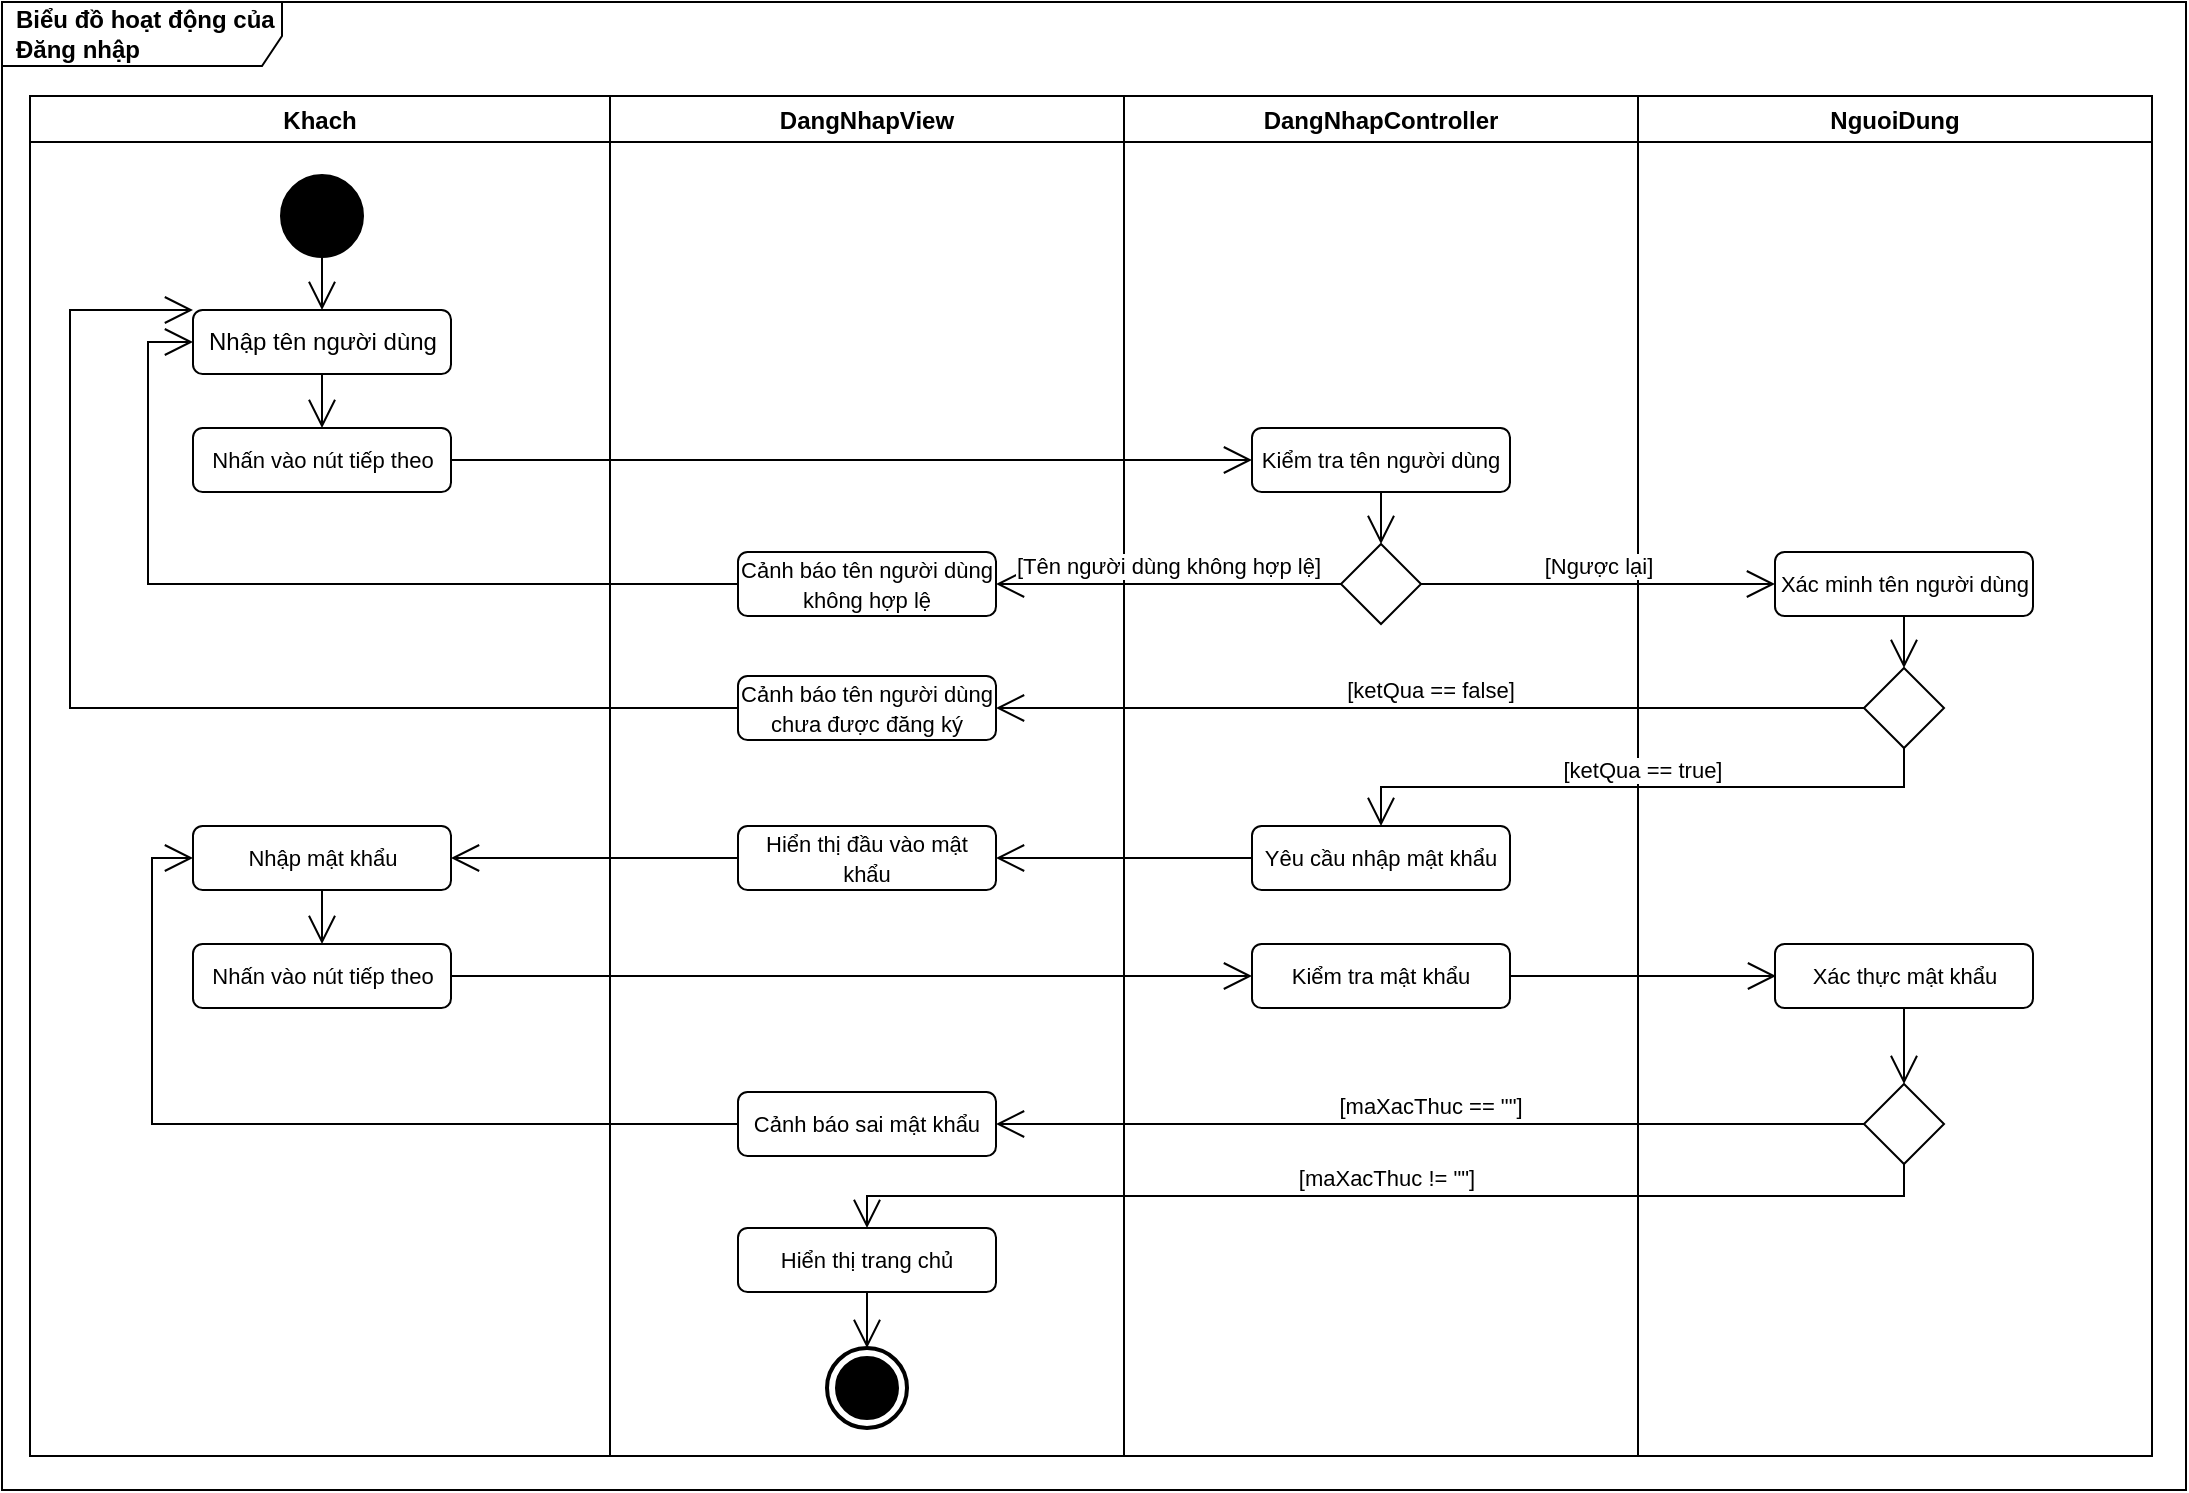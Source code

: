 <mxfile>
    <diagram id="We2YbBCDmvpR-WZXAudC" name="Activity">
        <mxGraphModel dx="805" dy="343" grid="0" gridSize="10" guides="1" tooltips="1" connect="1" arrows="1" fold="1" page="0" pageScale="1" pageWidth="827" pageHeight="1169" math="0" shadow="0">
            <root>
                <mxCell id="U5nRoT2ZkZ10vHxXtmYd-0"/>
                <mxCell id="U5nRoT2ZkZ10vHxXtmYd-1" parent="U5nRoT2ZkZ10vHxXtmYd-0"/>
                <mxCell id="9QOIY5mqq5UPb-EHKZ8K-39" value="Biểu đồ hoạt động của Đăng nhập" style="shape=umlFrame;whiteSpace=wrap;html=1;width=140;height=32;boundedLbl=1;verticalAlign=middle;align=left;spacingLeft=5;fontStyle=1" parent="U5nRoT2ZkZ10vHxXtmYd-1" vertex="1">
                    <mxGeometry x="15" y="29" width="1092" height="744" as="geometry"/>
                </mxCell>
                <mxCell id="znQ8X1edfYMlkQUFduDd-0" value="DangNhapController" style="swimlane;" parent="U5nRoT2ZkZ10vHxXtmYd-1" vertex="1">
                    <mxGeometry x="576" y="76" width="257" height="680" as="geometry"/>
                </mxCell>
                <mxCell id="znQ8X1edfYMlkQUFduDd-16" value="&lt;span style=&quot;font-size: 11px&quot;&gt;Kiểm tra tên người dùng&lt;/span&gt;" style="shape=rect;html=1;rounded=1;whiteSpace=wrap;align=center;" parent="znQ8X1edfYMlkQUFduDd-0" vertex="1">
                    <mxGeometry x="64" y="166" width="129" height="32" as="geometry"/>
                </mxCell>
                <mxCell id="znQ8X1edfYMlkQUFduDd-22" value="" style="shape=rhombus;html=1;verticalLabelPosition=bottom;verticalAlignment=top;" parent="znQ8X1edfYMlkQUFduDd-0" vertex="1">
                    <mxGeometry x="108.5" y="224" width="40" height="40" as="geometry"/>
                </mxCell>
                <mxCell id="znQ8X1edfYMlkQUFduDd-23" value="" style="edgeStyle=elbowEdgeStyle;html=1;elbow=horizontal;align=right;verticalAlign=bottom;endArrow=none;rounded=0;labelBackgroundColor=none;startArrow=open;startSize=12;entryX=0.5;entryY=1;entryDx=0;entryDy=0;exitX=0.5;exitY=0;exitDx=0;exitDy=0;" parent="znQ8X1edfYMlkQUFduDd-0" source="znQ8X1edfYMlkQUFduDd-22" target="znQ8X1edfYMlkQUFduDd-16" edge="1">
                    <mxGeometry relative="1" as="geometry">
                        <mxPoint x="119" y="244" as="targetPoint"/>
                        <mxPoint x="97" y="276" as="sourcePoint"/>
                    </mxGeometry>
                </mxCell>
                <mxCell id="9QOIY5mqq5UPb-EHKZ8K-10" value="&lt;span style=&quot;font-size: 11px&quot;&gt;Yêu cầu nhập mật khẩu&lt;/span&gt;" style="shape=rect;html=1;rounded=1;whiteSpace=wrap;align=center;" parent="znQ8X1edfYMlkQUFduDd-0" vertex="1">
                    <mxGeometry x="64" y="365" width="129" height="32" as="geometry"/>
                </mxCell>
                <mxCell id="9QOIY5mqq5UPb-EHKZ8K-17" value="&lt;span style=&quot;font-size: 11px&quot;&gt;Kiểm tra mật khẩu&lt;/span&gt;" style="shape=rect;html=1;rounded=1;whiteSpace=wrap;align=center;" parent="znQ8X1edfYMlkQUFduDd-0" vertex="1">
                    <mxGeometry x="64" y="424" width="129" height="32" as="geometry"/>
                </mxCell>
                <mxCell id="znQ8X1edfYMlkQUFduDd-7" value="NguoiDung" style="swimlane;" parent="U5nRoT2ZkZ10vHxXtmYd-1" vertex="1">
                    <mxGeometry x="833" y="76" width="257" height="680" as="geometry"/>
                </mxCell>
                <mxCell id="znQ8X1edfYMlkQUFduDd-26" value="&lt;span style=&quot;font-size: 11px ; text-align: left&quot;&gt;Xác minh tên người dùng&lt;/span&gt;" style="shape=rect;html=1;rounded=1;whiteSpace=wrap;align=center;" parent="znQ8X1edfYMlkQUFduDd-7" vertex="1">
                    <mxGeometry x="68.5" y="228" width="129" height="32" as="geometry"/>
                </mxCell>
                <mxCell id="9QOIY5mqq5UPb-EHKZ8K-2" value="" style="shape=rhombus;html=1;verticalLabelPosition=bottom;verticalAlignment=top;" parent="znQ8X1edfYMlkQUFduDd-7" vertex="1">
                    <mxGeometry x="113" y="286" width="40" height="40" as="geometry"/>
                </mxCell>
                <mxCell id="9QOIY5mqq5UPb-EHKZ8K-3" value="" style="edgeStyle=elbowEdgeStyle;html=1;elbow=horizontal;align=right;verticalAlign=bottom;endArrow=none;rounded=0;labelBackgroundColor=none;startArrow=open;startSize=12;entryX=0.5;entryY=1;entryDx=0;entryDy=0;exitX=0.5;exitY=0;exitDx=0;exitDy=0;" parent="znQ8X1edfYMlkQUFduDd-7" source="9QOIY5mqq5UPb-EHKZ8K-2" target="znQ8X1edfYMlkQUFduDd-26" edge="1">
                    <mxGeometry relative="1" as="geometry">
                        <mxPoint x="153" y="268" as="targetPoint"/>
                        <mxPoint x="133" y="281" as="sourcePoint"/>
                    </mxGeometry>
                </mxCell>
                <mxCell id="9QOIY5mqq5UPb-EHKZ8K-19" value="&lt;span style=&quot;font-size: 11px ; text-align: left&quot;&gt;Xác thực mật khẩu&lt;/span&gt;" style="shape=rect;html=1;rounded=1;whiteSpace=wrap;align=center;" parent="znQ8X1edfYMlkQUFduDd-7" vertex="1">
                    <mxGeometry x="68.5" y="424" width="129" height="32" as="geometry"/>
                </mxCell>
                <mxCell id="9QOIY5mqq5UPb-EHKZ8K-24" value="" style="shape=rhombus;html=1;verticalLabelPosition=bottom;verticalAlignment=top;" parent="znQ8X1edfYMlkQUFduDd-7" vertex="1">
                    <mxGeometry x="113" y="494" width="40" height="40" as="geometry"/>
                </mxCell>
                <mxCell id="9QOIY5mqq5UPb-EHKZ8K-25" value="" style="edgeStyle=elbowEdgeStyle;html=1;elbow=horizontal;align=right;verticalAlign=bottom;endArrow=none;rounded=0;labelBackgroundColor=none;startArrow=open;startSize=12;exitX=0.5;exitY=0;exitDx=0;exitDy=0;entryX=0.5;entryY=1;entryDx=0;entryDy=0;" parent="znQ8X1edfYMlkQUFduDd-7" source="9QOIY5mqq5UPb-EHKZ8K-24" target="9QOIY5mqq5UPb-EHKZ8K-19" edge="1">
                    <mxGeometry relative="1" as="geometry">
                        <mxPoint x="136" y="469" as="targetPoint"/>
                        <mxPoint x="143" y="291" as="sourcePoint"/>
                    </mxGeometry>
                </mxCell>
                <mxCell id="NLSOf4ZiUp4NOGj-0zm8-4" value="Khach" style="swimlane;startSize=23;" parent="U5nRoT2ZkZ10vHxXtmYd-1" vertex="1">
                    <mxGeometry x="29" y="76" width="290" height="680" as="geometry"/>
                </mxCell>
                <mxCell id="NLSOf4ZiUp4NOGj-0zm8-5" value="" style="shape=ellipse;html=1;fillColor=#000000;strokeWidth=2;verticalLabelPosition=bottom;verticalAlignment=top;perimeter=ellipsePerimeter;" parent="NLSOf4ZiUp4NOGj-0zm8-4" vertex="1">
                    <mxGeometry x="126" y="40" width="40" height="40" as="geometry"/>
                </mxCell>
                <mxCell id="NLSOf4ZiUp4NOGj-0zm8-22" value="Nhập tên người dùng" style="shape=rect;html=1;rounded=1;whiteSpace=wrap;align=center;" parent="NLSOf4ZiUp4NOGj-0zm8-4" vertex="1">
                    <mxGeometry x="81.5" y="107" width="129" height="32" as="geometry"/>
                </mxCell>
                <mxCell id="NLSOf4ZiUp4NOGj-0zm8-21" value="" style="edgeStyle=elbowEdgeStyle;html=1;elbow=vertical;endArrow=open;rounded=0;verticalAlign=bottom;endSize=12;exitX=0.5;exitY=1;exitDx=0;exitDy=0;entryX=0.5;entryY=0;entryDx=0;entryDy=0;" parent="NLSOf4ZiUp4NOGj-0zm8-4" source="NLSOf4ZiUp4NOGj-0zm8-5" target="NLSOf4ZiUp4NOGj-0zm8-22" edge="1">
                    <mxGeometry relative="1" as="geometry">
                        <mxPoint x="150" y="130" as="targetPoint"/>
                        <mxPoint x="368" y="184" as="sourcePoint"/>
                    </mxGeometry>
                </mxCell>
                <mxCell id="znQ8X1edfYMlkQUFduDd-14" value="&lt;span style=&quot;font-size: 11px&quot;&gt;Nhấn vào nút&amp;nbsp;tiếp theo&lt;/span&gt;" style="shape=rect;html=1;rounded=1;whiteSpace=wrap;align=center;" parent="NLSOf4ZiUp4NOGj-0zm8-4" vertex="1">
                    <mxGeometry x="81.5" y="166" width="129" height="32" as="geometry"/>
                </mxCell>
                <mxCell id="znQ8X1edfYMlkQUFduDd-15" value="" style="edgeStyle=elbowEdgeStyle;html=1;elbow=vertical;endArrow=open;rounded=0;verticalAlign=bottom;endSize=12;exitX=0.5;exitY=1;exitDx=0;exitDy=0;entryX=0.5;entryY=0;entryDx=0;entryDy=0;" parent="NLSOf4ZiUp4NOGj-0zm8-4" source="NLSOf4ZiUp4NOGj-0zm8-22" target="znQ8X1edfYMlkQUFduDd-14" edge="1">
                    <mxGeometry relative="1" as="geometry">
                        <mxPoint x="146" y="158" as="targetPoint"/>
                        <mxPoint x="185" y="166" as="sourcePoint"/>
                    </mxGeometry>
                </mxCell>
                <mxCell id="9QOIY5mqq5UPb-EHKZ8K-13" value="&lt;span style=&quot;font-size: 11px&quot;&gt;Nhập mật khẩu&lt;/span&gt;" style="shape=rect;html=1;rounded=1;whiteSpace=wrap;align=center;" parent="NLSOf4ZiUp4NOGj-0zm8-4" vertex="1">
                    <mxGeometry x="81.5" y="365" width="129" height="32" as="geometry"/>
                </mxCell>
                <mxCell id="9QOIY5mqq5UPb-EHKZ8K-15" value="&lt;span style=&quot;font-size: 11px&quot;&gt;Nhấn vào nút tiếp theo&lt;/span&gt;" style="shape=rect;html=1;rounded=1;whiteSpace=wrap;align=center;" parent="NLSOf4ZiUp4NOGj-0zm8-4" vertex="1">
                    <mxGeometry x="81.5" y="424" width="129" height="32" as="geometry"/>
                </mxCell>
                <mxCell id="9QOIY5mqq5UPb-EHKZ8K-16" value="" style="edgeStyle=elbowEdgeStyle;html=1;elbow=vertical;verticalAlign=bottom;endArrow=open;rounded=0;endSize=12;exitX=0.5;exitY=1;exitDx=0;exitDy=0;entryX=0.5;entryY=0;entryDx=0;entryDy=0;" parent="NLSOf4ZiUp4NOGj-0zm8-4" source="9QOIY5mqq5UPb-EHKZ8K-13" target="9QOIY5mqq5UPb-EHKZ8K-15" edge="1">
                    <mxGeometry relative="1" as="geometry">
                        <mxPoint x="220.5" y="391" as="targetPoint"/>
                        <mxPoint x="364" y="391" as="sourcePoint"/>
                    </mxGeometry>
                </mxCell>
                <mxCell id="NLSOf4ZiUp4NOGj-0zm8-6" value="DangNhapView" style="swimlane;" parent="U5nRoT2ZkZ10vHxXtmYd-1" vertex="1">
                    <mxGeometry x="319" y="76" width="257" height="680" as="geometry"/>
                </mxCell>
                <mxCell id="znQ8X1edfYMlkQUFduDd-21" value="&lt;span style=&quot;font-size: 11px ; text-align: left&quot;&gt;Cảnh báo tên người dùng không hợp lệ&lt;/span&gt;" style="shape=rect;html=1;rounded=1;whiteSpace=wrap;align=center;" parent="NLSOf4ZiUp4NOGj-0zm8-6" vertex="1">
                    <mxGeometry x="64" y="228" width="129" height="32" as="geometry"/>
                </mxCell>
                <mxCell id="9QOIY5mqq5UPb-EHKZ8K-5" value="&lt;span style=&quot;font-size: 11px ; text-align: left&quot;&gt;Cảnh báo t&lt;/span&gt;&lt;span style=&quot;font-size: 11px ; text-align: left&quot;&gt;ên người dùng chưa được đăng ký&lt;/span&gt;" style="shape=rect;html=1;rounded=1;whiteSpace=wrap;align=center;" parent="NLSOf4ZiUp4NOGj-0zm8-6" vertex="1">
                    <mxGeometry x="64" y="290" width="129" height="32" as="geometry"/>
                </mxCell>
                <mxCell id="9QOIY5mqq5UPb-EHKZ8K-12" value="&lt;span style=&quot;font-size: 11px&quot;&gt;Hiển thị đầu vào mật khẩu&lt;/span&gt;" style="shape=rect;html=1;rounded=1;whiteSpace=wrap;align=center;" parent="NLSOf4ZiUp4NOGj-0zm8-6" vertex="1">
                    <mxGeometry x="64" y="365" width="129" height="32" as="geometry"/>
                </mxCell>
                <mxCell id="9QOIY5mqq5UPb-EHKZ8K-28" value="&lt;span style=&quot;font-size: 11px ; text-align: left&quot;&gt;Cảnh báo s&lt;/span&gt;&lt;span style=&quot;font-size: 11px ; text-align: left&quot;&gt;ai mật khẩu&lt;/span&gt;" style="shape=rect;html=1;rounded=1;whiteSpace=wrap;align=center;" parent="NLSOf4ZiUp4NOGj-0zm8-6" vertex="1">
                    <mxGeometry x="64" y="498" width="129" height="32" as="geometry"/>
                </mxCell>
                <mxCell id="9QOIY5mqq5UPb-EHKZ8K-29" value="&lt;div style=&quot;text-align: left&quot;&gt;&lt;span style=&quot;font-size: 11px&quot;&gt;Hiển thị trang chủ&lt;/span&gt;&lt;/div&gt;" style="shape=rect;html=1;rounded=1;whiteSpace=wrap;align=center;" parent="NLSOf4ZiUp4NOGj-0zm8-6" vertex="1">
                    <mxGeometry x="64" y="566" width="129" height="32" as="geometry"/>
                </mxCell>
                <mxCell id="9QOIY5mqq5UPb-EHKZ8K-34" value="" style="html=1;shape=mxgraph.sysml.actFinal;strokeWidth=2;verticalLabelPosition=bottom;verticalAlignment=top;" parent="NLSOf4ZiUp4NOGj-0zm8-6" vertex="1">
                    <mxGeometry x="108.5" y="626" width="40" height="40" as="geometry"/>
                </mxCell>
                <mxCell id="9QOIY5mqq5UPb-EHKZ8K-32" value="" style="edgeStyle=elbowEdgeStyle;html=1;elbow=vertical;verticalAlign=bottom;endArrow=open;rounded=0;endSize=12;entryX=0.5;entryY=0;entryDx=0;entryDy=0;exitX=0.5;exitY=1;exitDx=0;exitDy=0;entryPerimeter=0;" parent="NLSOf4ZiUp4NOGj-0zm8-6" source="9QOIY5mqq5UPb-EHKZ8K-29" target="9QOIY5mqq5UPb-EHKZ8K-34" edge="1">
                    <mxGeometry relative="1" as="geometry">
                        <mxPoint x="-80" y="583" as="targetPoint"/>
                        <mxPoint x="34" y="589" as="sourcePoint"/>
                    </mxGeometry>
                </mxCell>
                <mxCell id="znQ8X1edfYMlkQUFduDd-17" value="" style="edgeStyle=elbowEdgeStyle;html=1;elbow=vertical;endArrow=open;rounded=0;verticalAlign=bottom;endSize=12;exitX=1;exitY=0.5;exitDx=0;exitDy=0;entryX=0;entryY=0.5;entryDx=0;entryDy=0;" parent="U5nRoT2ZkZ10vHxXtmYd-1" source="znQ8X1edfYMlkQUFduDd-14" target="znQ8X1edfYMlkQUFduDd-16" edge="1">
                    <mxGeometry relative="1" as="geometry">
                        <mxPoint x="214" y="328" as="targetPoint"/>
                        <mxPoint x="214" y="301" as="sourcePoint"/>
                    </mxGeometry>
                </mxCell>
                <mxCell id="znQ8X1edfYMlkQUFduDd-25" value="[Tên người dùng không hợp lệ]" style="edgeStyle=elbowEdgeStyle;html=1;elbow=vertical;verticalAlign=bottom;endArrow=open;rounded=0;endSize=12;entryX=1;entryY=0.5;entryDx=0;entryDy=0;" parent="U5nRoT2ZkZ10vHxXtmYd-1" source="znQ8X1edfYMlkQUFduDd-22" target="znQ8X1edfYMlkQUFduDd-21" edge="1">
                    <mxGeometry relative="1" as="geometry">
                        <mxPoint x="595" y="380" as="targetPoint"/>
                    </mxGeometry>
                </mxCell>
                <mxCell id="znQ8X1edfYMlkQUFduDd-24" value="[Ngược lại]" style="edgeStyle=elbowEdgeStyle;html=1;elbow=vertical;verticalAlign=bottom;endArrow=open;rounded=0;endSize=12;labelBorderColor=none;labelBackgroundColor=#FFFFFF;entryX=0;entryY=0.5;entryDx=0;entryDy=0;" parent="U5nRoT2ZkZ10vHxXtmYd-1" source="znQ8X1edfYMlkQUFduDd-22" target="znQ8X1edfYMlkQUFduDd-26" edge="1">
                    <mxGeometry relative="1" as="geometry">
                        <mxPoint x="878" y="310" as="targetPoint"/>
                    </mxGeometry>
                </mxCell>
                <mxCell id="9QOIY5mqq5UPb-EHKZ8K-0" value="[ketQua == false]" style="edgeStyle=elbowEdgeStyle;html=1;elbow=vertical;verticalAlign=bottom;endArrow=open;rounded=0;endSize=12;entryX=1;entryY=0.5;entryDx=0;entryDy=0;" parent="U5nRoT2ZkZ10vHxXtmYd-1" source="9QOIY5mqq5UPb-EHKZ8K-2" target="9QOIY5mqq5UPb-EHKZ8K-5" edge="1">
                    <mxGeometry relative="1" as="geometry">
                        <mxPoint x="558" y="383" as="targetPoint"/>
                    </mxGeometry>
                </mxCell>
                <mxCell id="9QOIY5mqq5UPb-EHKZ8K-1" value="[ketQua == true]" style="edgeStyle=elbowEdgeStyle;html=1;elbow=vertical;verticalAlign=bottom;endArrow=open;rounded=0;endSize=12;labelBorderColor=none;labelBackgroundColor=#FFFFFF;entryX=0.5;entryY=0;entryDx=0;entryDy=0;" parent="U5nRoT2ZkZ10vHxXtmYd-1" source="9QOIY5mqq5UPb-EHKZ8K-2" target="9QOIY5mqq5UPb-EHKZ8K-10" edge="1">
                    <mxGeometry relative="1" as="geometry">
                        <mxPoint x="966" y="434" as="targetPoint"/>
                    </mxGeometry>
                </mxCell>
                <mxCell id="9QOIY5mqq5UPb-EHKZ8K-11" value="" style="edgeStyle=elbowEdgeStyle;html=1;elbow=vertical;verticalAlign=bottom;endArrow=open;rounded=0;endSize=12;exitX=0;exitY=0.5;exitDx=0;exitDy=0;entryX=1;entryY=0.5;entryDx=0;entryDy=0;" parent="U5nRoT2ZkZ10vHxXtmYd-1" source="9QOIY5mqq5UPb-EHKZ8K-10" target="9QOIY5mqq5UPb-EHKZ8K-12" edge="1">
                    <mxGeometry relative="1" as="geometry">
                        <mxPoint x="533" y="462" as="targetPoint"/>
                        <mxPoint x="624" y="441" as="sourcePoint"/>
                    </mxGeometry>
                </mxCell>
                <mxCell id="9QOIY5mqq5UPb-EHKZ8K-14" value="" style="edgeStyle=elbowEdgeStyle;html=1;elbow=vertical;verticalAlign=bottom;endArrow=open;rounded=0;endSize=12;exitX=0;exitY=0.5;exitDx=0;exitDy=0;entryX=1;entryY=0.5;entryDx=0;entryDy=0;" parent="U5nRoT2ZkZ10vHxXtmYd-1" source="9QOIY5mqq5UPb-EHKZ8K-12" target="9QOIY5mqq5UPb-EHKZ8K-13" edge="1">
                    <mxGeometry relative="1" as="geometry">
                        <mxPoint x="522" y="467" as="targetPoint"/>
                        <mxPoint x="650" y="467" as="sourcePoint"/>
                    </mxGeometry>
                </mxCell>
                <mxCell id="9QOIY5mqq5UPb-EHKZ8K-18" value="" style="edgeStyle=elbowEdgeStyle;html=1;elbow=vertical;endArrow=open;rounded=0;verticalAlign=bottom;endSize=12;entryX=0;entryY=0.5;entryDx=0;entryDy=0;exitX=1;exitY=0.5;exitDx=0;exitDy=0;" parent="U5nRoT2ZkZ10vHxXtmYd-1" source="9QOIY5mqq5UPb-EHKZ8K-15" target="9QOIY5mqq5UPb-EHKZ8K-17" edge="1">
                    <mxGeometry relative="1" as="geometry">
                        <mxPoint x="214" y="587" as="targetPoint"/>
                        <mxPoint x="268" y="516" as="sourcePoint"/>
                    </mxGeometry>
                </mxCell>
                <mxCell id="9QOIY5mqq5UPb-EHKZ8K-20" value="" style="edgeStyle=elbowEdgeStyle;html=1;elbow=vertical;endArrow=open;rounded=0;verticalAlign=bottom;endSize=12;entryX=0.004;entryY=0.5;entryDx=0;entryDy=0;exitX=1;exitY=0.5;exitDx=0;exitDy=0;entryPerimeter=0;" parent="U5nRoT2ZkZ10vHxXtmYd-1" source="9QOIY5mqq5UPb-EHKZ8K-17" target="9QOIY5mqq5UPb-EHKZ8K-19" edge="1">
                    <mxGeometry relative="1" as="geometry">
                        <mxPoint x="1193.5" y="539.33" as="targetPoint"/>
                        <mxPoint x="793" y="539.33" as="sourcePoint"/>
                    </mxGeometry>
                </mxCell>
                <mxCell id="9QOIY5mqq5UPb-EHKZ8K-21" value="&lt;span style=&quot;text-align: left&quot;&gt;[maXacThuc == &quot;&quot;]&lt;/span&gt;" style="edgeStyle=elbowEdgeStyle;html=1;elbow=vertical;verticalAlign=bottom;endArrow=open;rounded=0;endSize=12;entryX=1;entryY=0.5;entryDx=0;entryDy=0;" parent="U5nRoT2ZkZ10vHxXtmYd-1" source="9QOIY5mqq5UPb-EHKZ8K-24" target="9QOIY5mqq5UPb-EHKZ8K-28" edge="1">
                    <mxGeometry relative="1" as="geometry">
                        <mxPoint x="528" y="589" as="targetPoint"/>
                    </mxGeometry>
                </mxCell>
                <mxCell id="9QOIY5mqq5UPb-EHKZ8K-27" value="&lt;span style=&quot;text-align: left&quot;&gt;[maXacThuc != &quot;&quot;]&lt;/span&gt;" style="edgeStyle=elbowEdgeStyle;html=1;elbow=vertical;verticalAlign=bottom;endArrow=open;rounded=0;endSize=12;labelBorderColor=none;labelBackgroundColor=#FFFFFF;entryX=0.5;entryY=0;entryDx=0;entryDy=0;" parent="U5nRoT2ZkZ10vHxXtmYd-1" source="9QOIY5mqq5UPb-EHKZ8K-24" target="9QOIY5mqq5UPb-EHKZ8K-29" edge="1">
                    <mxGeometry relative="1" as="geometry">
                        <mxPoint x="720.5" y="648" as="targetPoint"/>
                    </mxGeometry>
                </mxCell>
                <mxCell id="9QOIY5mqq5UPb-EHKZ8K-37" value="" style="edgeStyle=elbowEdgeStyle;html=1;elbow=vertical;verticalAlign=bottom;endArrow=open;rounded=0;endSize=12;exitX=0;exitY=0.5;exitDx=0;exitDy=0;entryX=0;entryY=0.5;entryDx=0;entryDy=0;" parent="U5nRoT2ZkZ10vHxXtmYd-1" source="znQ8X1edfYMlkQUFduDd-21" target="NLSOf4ZiUp4NOGj-0zm8-22" edge="1">
                    <mxGeometry relative="1" as="geometry">
                        <mxPoint x="223" y="321" as="targetPoint"/>
                        <mxPoint x="366.5" y="321" as="sourcePoint"/>
                        <Array as="points">
                            <mxPoint x="88" y="213"/>
                        </Array>
                    </mxGeometry>
                </mxCell>
                <mxCell id="9QOIY5mqq5UPb-EHKZ8K-38" value="" style="edgeStyle=elbowEdgeStyle;html=1;elbow=vertical;verticalAlign=bottom;endArrow=open;rounded=0;endSize=12;exitX=0;exitY=0.5;exitDx=0;exitDy=0;entryX=0;entryY=0;entryDx=0;entryDy=0;" parent="U5nRoT2ZkZ10vHxXtmYd-1" source="9QOIY5mqq5UPb-EHKZ8K-5" target="NLSOf4ZiUp4NOGj-0zm8-22" edge="1">
                    <mxGeometry relative="1" as="geometry">
                        <mxPoint x="71" y="199" as="targetPoint"/>
                        <mxPoint x="393" y="330.0" as="sourcePoint"/>
                        <Array as="points">
                            <mxPoint x="49" y="382"/>
                        </Array>
                    </mxGeometry>
                </mxCell>
                <mxCell id="0" value="" style="edgeStyle=elbowEdgeStyle;html=1;elbow=vertical;verticalAlign=bottom;endArrow=open;rounded=0;endSize=12;exitX=0;exitY=0.5;exitDx=0;exitDy=0;entryX=0;entryY=0.5;entryDx=0;entryDy=0;" parent="U5nRoT2ZkZ10vHxXtmYd-1" source="9QOIY5mqq5UPb-EHKZ8K-28" target="9QOIY5mqq5UPb-EHKZ8K-13" edge="1">
                    <mxGeometry relative="1" as="geometry">
                        <mxPoint x="120.5" y="209" as="targetPoint"/>
                        <mxPoint x="393" y="330" as="sourcePoint"/>
                        <Array as="points">
                            <mxPoint x="90" y="524"/>
                        </Array>
                    </mxGeometry>
                </mxCell>
            </root>
        </mxGraphModel>
    </diagram>
    <diagram id="hYO0BqWnztyafunx5qge" name="Sequence">
        <mxGraphModel dx="1205" dy="343" grid="0" gridSize="10" guides="1" tooltips="1" connect="1" arrows="1" fold="1" page="0" pageScale="1" pageWidth="827" pageHeight="1169" math="0" shadow="0">
            <root>
                <mxCell id="y5QXInuoOT5gI2i9BKBk-0"/>
                <mxCell id="y5QXInuoOT5gI2i9BKBk-1" parent="y5QXInuoOT5gI2i9BKBk-0"/>
                <mxCell id="5RYJLWfAIgPSWgbp0MHi-308" value="&lt;b&gt;Biểu đồ tuần tự của Thống kê&lt;/b&gt;" style="shape=umlFrame;whiteSpace=wrap;html=1;width=128;height=31;boundedLbl=1;verticalAlign=middle;align=left;spacingLeft=5;" parent="y5QXInuoOT5gI2i9BKBk-1" vertex="1">
                    <mxGeometry x="-112.5" y="1230" width="747.5" height="401" as="geometry"/>
                </mxCell>
                <mxCell id="300" value="&lt;div style=&quot;text-align: left&quot;&gt;Kết quả thống kê&lt;/div&gt;" style="html=1;verticalAlign=bottom;endArrow=open;dashed=1;endSize=8;" parent="y5QXInuoOT5gI2i9BKBk-1" edge="1">
                    <mxGeometry relative="1" as="geometry">
                        <mxPoint x="124.5" y="1584" as="sourcePoint"/>
                        <mxPoint x="-69.5" y="1584" as="targetPoint"/>
                    </mxGeometry>
                </mxCell>
                <mxCell id="239" value="&lt;b&gt;Biểu đồ tuần tự của Đăng ký khám bệnh&lt;/b&gt;" style="shape=umlFrame;whiteSpace=wrap;html=1;width=128;height=31;boundedLbl=1;verticalAlign=middle;align=left;spacingLeft=5;" parent="y5QXInuoOT5gI2i9BKBk-1" vertex="1">
                    <mxGeometry x="-113" y="708" width="718" height="507" as="geometry"/>
                </mxCell>
                <mxCell id="222" value="alt" style="strokeColor=inherit;fillColor=inherit;gradientColor=inherit;html=1;shape=mxgraph.sysml.package;labelX=35;fontStyle=1;align=left;verticalAlign=top;spacingLeft=5;spacingTop=-3;labelBackgroundColor=none;" parent="y5QXInuoOT5gI2i9BKBk-1" vertex="1">
                    <mxGeometry x="-101" y="1113" width="323" height="90" as="geometry"/>
                </mxCell>
                <mxCell id="136" value="&lt;b&gt;Biểu đồ tuần tự của Đăng nhập&lt;/b&gt;" style="shape=umlFrame;whiteSpace=wrap;html=1;width=120;height=30;boundedLbl=1;verticalAlign=middle;align=left;spacingLeft=5;" parent="y5QXInuoOT5gI2i9BKBk-1" vertex="1">
                    <mxGeometry x="-113" y="46" width="845" height="650" as="geometry"/>
                </mxCell>
                <mxCell id="36" value="" style="shape=umlLifeline;participant=umlControl;perimeter=lifelinePerimeter;whiteSpace=wrap;html=1;container=1;collapsible=0;recursiveResize=0;verticalAlign=top;spacingTop=36;outlineConnect=0;" parent="y5QXInuoOT5gI2i9BKBk-1" vertex="1">
                    <mxGeometry x="342" y="83" width="40" height="600" as="geometry"/>
                </mxCell>
                <mxCell id="122" value="11-A. [maXacThuc == &quot;&quot;] hienThi(canhBao)" style="edgeStyle=orthogonalEdgeStyle;html=1;align=left;spacingLeft=2;endArrow=block;rounded=0;entryX=1;entryY=0;" parent="36" target="121" edge="1">
                    <mxGeometry relative="1" as="geometry">
                        <mxPoint x="25" y="455" as="sourcePoint"/>
                        <Array as="points">
                            <mxPoint x="44" y="455"/>
                            <mxPoint x="44" y="475"/>
                        </Array>
                    </mxGeometry>
                </mxCell>
                <mxCell id="120" value="" style="html=1;points=[];perimeter=orthogonalPerimeter;" parent="36" vertex="1">
                    <mxGeometry x="15" y="406" width="10" height="146" as="geometry"/>
                </mxCell>
                <mxCell id="121" value="" style="html=1;points=[];perimeter=orthogonalPerimeter;labelBackgroundColor=#FFFFFF;" parent="36" vertex="1">
                    <mxGeometry x="20" y="475" width="10" height="40" as="geometry"/>
                </mxCell>
                <mxCell id="35" value="" style="shape=umlLifeline;participant=umlBoundary;perimeter=lifelinePerimeter;whiteSpace=wrap;html=1;container=1;collapsible=0;recursiveResize=0;verticalAlign=top;spacingTop=36;outlineConnect=0;" parent="y5QXInuoOT5gI2i9BKBk-1" vertex="1">
                    <mxGeometry x="96" y="83" width="50" height="600" as="geometry"/>
                </mxCell>
                <mxCell id="59" value="" style="html=1;points=[];perimeter=orthogonalPerimeter;" parent="35" vertex="1">
                    <mxGeometry x="20" y="107" width="10" height="233" as="geometry"/>
                </mxCell>
                <mxCell id="116" value="" style="html=1;points=[];perimeter=orthogonalPerimeter;" parent="35" vertex="1">
                    <mxGeometry x="20" y="396" width="10" height="174" as="geometry"/>
                </mxCell>
                <mxCell id="24" value="" style="shape=umlLifeline;participant=umlActor;perimeter=lifelinePerimeter;whiteSpace=wrap;html=1;container=1;collapsible=0;recursiveResize=0;verticalAlign=top;spacingTop=36;outlineConnect=0;" parent="y5QXInuoOT5gI2i9BKBk-1" vertex="1">
                    <mxGeometry x="-101" y="83" width="20" height="600" as="geometry"/>
                </mxCell>
                <mxCell id="37" value="" style="shape=umlLifeline;participant=umlEntity;perimeter=lifelinePerimeter;whiteSpace=wrap;html=1;container=1;collapsible=0;recursiveResize=0;verticalAlign=top;spacingTop=36;outlineConnect=0;" parent="y5QXInuoOT5gI2i9BKBk-1" vertex="1">
                    <mxGeometry x="677.5" y="83" width="40" height="600" as="geometry"/>
                </mxCell>
                <mxCell id="42" value="" style="html=1;points=[];perimeter=orthogonalPerimeter;" parent="y5QXInuoOT5gI2i9BKBk-1" vertex="1">
                    <mxGeometry x="357" y="207" width="10" height="198" as="geometry"/>
                </mxCell>
                <mxCell id="52" value="Khach" style="text;html=1;align=center;verticalAlign=middle;resizable=0;points=[];autosize=1;strokeColor=none;labelBackgroundColor=#FFFFFF;" parent="y5QXInuoOT5gI2i9BKBk-1" vertex="1">
                    <mxGeometry x="-113" y="127" width="44" height="18" as="geometry"/>
                </mxCell>
                <mxCell id="53" value="DangNhapView" style="text;html=1;align=center;verticalAlign=middle;resizable=0;points=[];autosize=1;strokeColor=none;labelBackgroundColor=#FFFFFF;" parent="y5QXInuoOT5gI2i9BKBk-1" vertex="1">
                    <mxGeometry x="74.5" y="127" width="93" height="18" as="geometry"/>
                </mxCell>
                <mxCell id="55" value="NguoiDung" style="text;html=1;align=center;verticalAlign=middle;resizable=0;points=[];autosize=1;strokeColor=none;labelBackgroundColor=#FFFFFF;" parent="y5QXInuoOT5gI2i9BKBk-1" vertex="1">
                    <mxGeometry x="662.5" y="127" width="70" height="18" as="geometry"/>
                </mxCell>
                <mxCell id="56" value="" style="html=1;points=[];perimeter=orthogonalPerimeter;" parent="y5QXInuoOT5gI2i9BKBk-1" vertex="1">
                    <mxGeometry x="692.5" y="285" width="10" height="30" as="geometry"/>
                </mxCell>
                <mxCell id="58" value="1. Nhập tên người dùng" style="html=1;verticalAlign=bottom;endArrow=block;" parent="y5QXInuoOT5gI2i9BKBk-1" source="91" edge="1">
                    <mxGeometry width="80" relative="1" as="geometry">
                        <mxPoint x="-86.62" y="155" as="sourcePoint"/>
                        <mxPoint x="116" y="155" as="targetPoint"/>
                    </mxGeometry>
                </mxCell>
                <mxCell id="88" value="DangNhap&lt;span style=&quot;font-size: 11px&quot;&gt;Controller&lt;/span&gt;" style="text;html=1;align=center;verticalAlign=middle;resizable=0;points=[];autosize=1;strokeColor=none;labelBackgroundColor=#FFFFFF;" parent="y5QXInuoOT5gI2i9BKBk-1" vertex="1">
                    <mxGeometry x="304.5" y="126.5" width="115" height="19" as="geometry"/>
                </mxCell>
                <mxCell id="89" value="" style="html=1;points=[];perimeter=orthogonalPerimeter;" parent="y5QXInuoOT5gI2i9BKBk-1" vertex="1">
                    <mxGeometry x="116" y="155" width="10" height="30" as="geometry"/>
                </mxCell>
                <mxCell id="90" value="3. Kiểm tra tên người dùng" style="html=1;verticalAlign=bottom;endArrow=block;" parent="y5QXInuoOT5gI2i9BKBk-1" target="42" edge="1">
                    <mxGeometry width="80" relative="1" as="geometry">
                        <mxPoint x="126" y="207" as="sourcePoint"/>
                        <mxPoint x="330" y="207" as="targetPoint"/>
                        <Array as="points">
                            <mxPoint x="169" y="207"/>
                        </Array>
                    </mxGeometry>
                </mxCell>
                <mxCell id="91" value="" style="html=1;points=[];perimeter=orthogonalPerimeter;" parent="y5QXInuoOT5gI2i9BKBk-1" vertex="1">
                    <mxGeometry x="-96" y="155" width="10" height="514" as="geometry"/>
                </mxCell>
                <mxCell id="92" value="2. Nhấn vào nút&amp;nbsp;tiếp theo" style="html=1;verticalAlign=bottom;endArrow=block;" parent="y5QXInuoOT5gI2i9BKBk-1" edge="1">
                    <mxGeometry width="80" relative="1" as="geometry">
                        <mxPoint x="-86" y="190" as="sourcePoint"/>
                        <mxPoint x="116.62" y="190" as="targetPoint"/>
                    </mxGeometry>
                </mxCell>
                <mxCell id="93" value="4-B. [Ngược lại] xacMinh(tenNguoiDung)" style="html=1;verticalAlign=bottom;endArrow=block;" parent="y5QXInuoOT5gI2i9BKBk-1" source="42" target="56" edge="1">
                    <mxGeometry width="80" relative="1" as="geometry">
                        <mxPoint x="350" y="285" as="sourcePoint"/>
                        <mxPoint x="554" y="285" as="targetPoint"/>
                        <Array as="points">
                            <mxPoint x="393" y="285"/>
                        </Array>
                    </mxGeometry>
                </mxCell>
                <mxCell id="96" value="" style="html=1;points=[];perimeter=orthogonalPerimeter;labelBackgroundColor=#FFFFFF;" parent="y5QXInuoOT5gI2i9BKBk-1" vertex="1">
                    <mxGeometry x="362" y="235" width="10" height="40" as="geometry"/>
                </mxCell>
                <mxCell id="97" value="4-A. [Nếu tên người dùng không hợp lệ] hienThi(canhBao)" style="edgeStyle=orthogonalEdgeStyle;html=1;align=left;spacingLeft=2;endArrow=block;rounded=0;entryX=1;entryY=0;" parent="y5QXInuoOT5gI2i9BKBk-1" target="96" edge="1">
                    <mxGeometry relative="1" as="geometry">
                        <mxPoint x="367" y="215" as="sourcePoint"/>
                        <Array as="points">
                            <mxPoint x="386" y="215"/>
                            <mxPoint x="386" y="235"/>
                        </Array>
                    </mxGeometry>
                </mxCell>
                <mxCell id="99" value="&lt;span style=&quot;text-align: left&quot;&gt;Tên người dùng không hợp lệ&lt;/span&gt;" style="html=1;verticalAlign=bottom;endArrow=open;dashed=1;endSize=8;" parent="y5QXInuoOT5gI2i9BKBk-1" edge="1">
                    <mxGeometry relative="1" as="geometry">
                        <mxPoint x="116" y="276.5" as="sourcePoint"/>
                        <mxPoint x="-86" y="276.5" as="targetPoint"/>
                    </mxGeometry>
                </mxCell>
                <mxCell id="100" value="&lt;span style=&quot;text-align: left&quot;&gt;canhBao&lt;/span&gt;" style="html=1;verticalAlign=bottom;endArrow=open;dashed=1;endSize=8;" parent="y5QXInuoOT5gI2i9BKBk-1" source="96" edge="1">
                    <mxGeometry relative="1" as="geometry">
                        <mxPoint x="335" y="266" as="sourcePoint"/>
                        <mxPoint x="126" y="266" as="targetPoint"/>
                        <Array as="points">
                            <mxPoint x="258" y="266"/>
                        </Array>
                    </mxGeometry>
                </mxCell>
                <mxCell id="105" value="ketQua" style="html=1;verticalAlign=bottom;endArrow=open;dashed=1;endSize=8;" parent="y5QXInuoOT5gI2i9BKBk-1" target="42" edge="1">
                    <mxGeometry relative="1" as="geometry">
                        <mxPoint x="692.5" y="304" as="sourcePoint"/>
                        <mxPoint x="350" y="304" as="targetPoint"/>
                        <Array as="points">
                            <mxPoint x="445.5" y="304"/>
                        </Array>
                    </mxGeometry>
                </mxCell>
                <mxCell id="106" value="" style="html=1;points=[];perimeter=orthogonalPerimeter;labelBackgroundColor=#FFFFFF;" parent="y5QXInuoOT5gI2i9BKBk-1" vertex="1">
                    <mxGeometry x="362" y="335" width="10" height="40" as="geometry"/>
                </mxCell>
                <mxCell id="107" value="5-A. [&lt;span style=&quot;text-align: center&quot;&gt;ketQua == false&lt;/span&gt;] hienThi(canhBao)" style="edgeStyle=orthogonalEdgeStyle;html=1;align=left;spacingLeft=2;endArrow=block;rounded=0;entryX=1;entryY=0;" parent="y5QXInuoOT5gI2i9BKBk-1" target="106" edge="1">
                    <mxGeometry relative="1" as="geometry">
                        <mxPoint x="367" y="315" as="sourcePoint"/>
                        <Array as="points">
                            <mxPoint x="388" y="315"/>
                            <mxPoint x="388" y="335"/>
                        </Array>
                    </mxGeometry>
                </mxCell>
                <mxCell id="108" value="&lt;span style=&quot;text-align: left&quot;&gt;canhBao&lt;/span&gt;" style="html=1;verticalAlign=bottom;endArrow=open;dashed=1;endSize=8;" parent="y5QXInuoOT5gI2i9BKBk-1" source="106" edge="1">
                    <mxGeometry relative="1" as="geometry">
                        <mxPoint x="335" y="365" as="sourcePoint"/>
                        <mxPoint x="126" y="365" as="targetPoint"/>
                        <Array as="points">
                            <mxPoint x="258" y="365"/>
                        </Array>
                    </mxGeometry>
                </mxCell>
                <mxCell id="109" value="5-B. [ketQua == true] Yêu cầu nhập mật khẩu" style="html=1;verticalAlign=bottom;endArrow=block;" parent="y5QXInuoOT5gI2i9BKBk-1" source="42" edge="1">
                    <mxGeometry width="80" relative="1" as="geometry">
                        <mxPoint x="330" y="396" as="sourcePoint"/>
                        <mxPoint x="126" y="396" as="targetPoint"/>
                        <Array as="points">
                            <mxPoint x="169" y="396"/>
                        </Array>
                    </mxGeometry>
                </mxCell>
                <mxCell id="110" value="6. Hiển thị đầu vào mật khẩu" style="html=1;verticalAlign=bottom;endArrow=block;" parent="y5QXInuoOT5gI2i9BKBk-1" edge="1">
                    <mxGeometry width="80" relative="1" as="geometry">
                        <mxPoint x="116" y="414" as="sourcePoint"/>
                        <mxPoint x="-86" y="414" as="targetPoint"/>
                        <Array as="points">
                            <mxPoint x="-45" y="414"/>
                        </Array>
                    </mxGeometry>
                </mxCell>
                <mxCell id="112" value="&lt;span style=&quot;text-align: left&quot;&gt;Tên người dùng chưa được đăng ký&lt;/span&gt;" style="html=1;verticalAlign=bottom;endArrow=open;dashed=1;endSize=8;" parent="y5QXInuoOT5gI2i9BKBk-1" edge="1">
                    <mxGeometry relative="1" as="geometry">
                        <mxPoint x="114" y="375" as="sourcePoint"/>
                        <mxPoint x="-86" y="375" as="targetPoint"/>
                    </mxGeometry>
                </mxCell>
                <mxCell id="115" value="8. Nhấn vào nút&amp;nbsp;tiếp theo" style="html=1;verticalAlign=bottom;endArrow=block;" parent="y5QXInuoOT5gI2i9BKBk-1" target="116" edge="1">
                    <mxGeometry width="80" relative="1" as="geometry">
                        <mxPoint x="-86" y="479" as="sourcePoint"/>
                        <mxPoint x="116.62" y="479" as="targetPoint"/>
                    </mxGeometry>
                </mxCell>
                <mxCell id="117" value="" style="html=1;points=[];perimeter=orthogonalPerimeter;" parent="y5QXInuoOT5gI2i9BKBk-1" vertex="1">
                    <mxGeometry x="116" y="441" width="10" height="30" as="geometry"/>
                </mxCell>
                <mxCell id="118" value="7. Nhập mật khẩu" style="html=1;verticalAlign=bottom;endArrow=block;" parent="y5QXInuoOT5gI2i9BKBk-1" source="91" target="117" edge="1">
                    <mxGeometry width="80" relative="1" as="geometry">
                        <mxPoint x="-76" y="491" as="sourcePoint"/>
                        <mxPoint x="85" y="456" as="targetPoint"/>
                    </mxGeometry>
                </mxCell>
                <mxCell id="119" value="9. Kiểm tra mật khẩu" style="html=1;verticalAlign=bottom;endArrow=block;" parent="y5QXInuoOT5gI2i9BKBk-1" target="120" edge="1">
                    <mxGeometry width="80" relative="1" as="geometry">
                        <mxPoint x="126" y="489" as="sourcePoint"/>
                        <mxPoint x="340" y="489" as="targetPoint"/>
                        <Array as="points">
                            <mxPoint x="169" y="489"/>
                        </Array>
                    </mxGeometry>
                </mxCell>
                <mxCell id="125" value="&lt;span style=&quot;text-align: left&quot;&gt;Sai mật khẩu&lt;/span&gt;" style="html=1;verticalAlign=bottom;endArrow=open;dashed=1;endSize=8;" parent="y5QXInuoOT5gI2i9BKBk-1" edge="1">
                    <mxGeometry relative="1" as="geometry">
                        <mxPoint x="114" y="594" as="sourcePoint"/>
                        <mxPoint x="-86" y="594" as="targetPoint"/>
                    </mxGeometry>
                </mxCell>
                <mxCell id="127" value="" style="html=1;points=[];perimeter=orthogonalPerimeter;" parent="y5QXInuoOT5gI2i9BKBk-1" vertex="1">
                    <mxGeometry x="692.5" y="505" width="10" height="30" as="geometry"/>
                </mxCell>
                <mxCell id="128" value="10. xacThuc(tenNguoiDung, matKhau)" style="html=1;verticalAlign=bottom;endArrow=block;" parent="y5QXInuoOT5gI2i9BKBk-1" source="120" target="127" edge="1">
                    <mxGeometry width="80" relative="1" as="geometry">
                        <mxPoint x="350" y="505" as="sourcePoint"/>
                        <mxPoint x="564" y="505" as="targetPoint"/>
                        <Array as="points">
                            <mxPoint x="393" y="505"/>
                        </Array>
                    </mxGeometry>
                </mxCell>
                <mxCell id="129" value="maXacThuc" style="html=1;verticalAlign=bottom;endArrow=open;dashed=1;endSize=8;" parent="y5QXInuoOT5gI2i9BKBk-1" source="127" target="120" edge="1">
                    <mxGeometry relative="1" as="geometry">
                        <mxPoint x="692.5" y="527" as="sourcePoint"/>
                        <mxPoint x="350" y="527" as="targetPoint"/>
                        <Array as="points">
                            <mxPoint x="445.5" y="527"/>
                        </Array>
                    </mxGeometry>
                </mxCell>
                <mxCell id="132" value="&lt;span style=&quot;text-align: left&quot;&gt;canhBao&lt;/span&gt;" style="html=1;verticalAlign=bottom;endArrow=open;dashed=1;endSize=8;" parent="y5QXInuoOT5gI2i9BKBk-1" source="121" edge="1">
                    <mxGeometry relative="1" as="geometry">
                        <mxPoint x="345" y="587" as="sourcePoint"/>
                        <mxPoint x="126" y="587" as="targetPoint"/>
                        <Array as="points">
                            <mxPoint x="248" y="587"/>
                        </Array>
                    </mxGeometry>
                </mxCell>
                <mxCell id="134" value="&lt;span style=&quot;text-align: left&quot;&gt;maXacThuc&lt;/span&gt;" style="html=1;verticalAlign=bottom;endArrow=open;dashed=1;endSize=8;" parent="y5QXInuoOT5gI2i9BKBk-1" source="120" edge="1">
                    <mxGeometry relative="1" as="geometry">
                        <mxPoint x="340" y="628" as="sourcePoint"/>
                        <mxPoint x="126" y="628" as="targetPoint"/>
                        <Array as="points">
                            <mxPoint x="258" y="628"/>
                        </Array>
                    </mxGeometry>
                </mxCell>
                <mxCell id="143" value="" style="shape=umlLifeline;participant=umlActor;perimeter=lifelinePerimeter;whiteSpace=wrap;html=1;container=1;collapsible=0;recursiveResize=0;verticalAlign=top;spacingTop=36;outlineConnect=0;" parent="y5QXInuoOT5gI2i9BKBk-1" vertex="1">
                    <mxGeometry x="-13" y="742" width="20" height="450" as="geometry"/>
                </mxCell>
                <mxCell id="149" value="" style="html=1;points=[];perimeter=orthogonalPerimeter;" parent="143" vertex="1">
                    <mxGeometry x="5" y="76" width="10" height="365" as="geometry"/>
                </mxCell>
                <mxCell id="144" value="" style="shape=umlLifeline;participant=umlBoundary;perimeter=lifelinePerimeter;whiteSpace=wrap;html=1;container=1;collapsible=0;recursiveResize=0;verticalAlign=top;spacingTop=36;outlineConnect=0;" parent="y5QXInuoOT5gI2i9BKBk-1" vertex="1">
                    <mxGeometry x="176" y="742" width="50" height="450" as="geometry"/>
                </mxCell>
                <mxCell id="145" value="" style="html=1;points=[];perimeter=orthogonalPerimeter;" parent="144" vertex="1">
                    <mxGeometry x="20" y="76" width="10" height="20" as="geometry"/>
                </mxCell>
                <mxCell id="160" value="" style="html=1;points=[];perimeter=orthogonalPerimeter;" parent="144" vertex="1">
                    <mxGeometry x="20" y="110" width="10" height="23" as="geometry"/>
                </mxCell>
                <mxCell id="162" value="" style="html=1;points=[];perimeter=orthogonalPerimeter;" parent="144" vertex="1">
                    <mxGeometry x="20" y="150" width="10" height="23" as="geometry"/>
                </mxCell>
                <mxCell id="164" value="" style="html=1;points=[];perimeter=orthogonalPerimeter;" parent="144" vertex="1">
                    <mxGeometry x="20" y="191" width="10" height="250" as="geometry"/>
                </mxCell>
                <mxCell id="147" value="" style="shape=umlLifeline;participant=umlControl;perimeter=lifelinePerimeter;whiteSpace=wrap;html=1;container=1;collapsible=0;recursiveResize=0;verticalAlign=top;spacingTop=36;outlineConnect=0;" parent="y5QXInuoOT5gI2i9BKBk-1" vertex="1">
                    <mxGeometry x="295" y="742" width="40" height="450" as="geometry"/>
                </mxCell>
                <mxCell id="166" value="" style="html=1;points=[];perimeter=orthogonalPerimeter;" parent="147" vertex="1">
                    <mxGeometry x="15" y="194" width="10" height="204" as="geometry"/>
                </mxCell>
                <mxCell id="148" value="" style="shape=umlLifeline;participant=umlEntity;perimeter=lifelinePerimeter;whiteSpace=wrap;html=1;container=1;collapsible=0;recursiveResize=0;verticalAlign=top;spacingTop=36;outlineConnect=0;" parent="y5QXInuoOT5gI2i9BKBk-1" vertex="1">
                    <mxGeometry x="547.5" y="742" width="40" height="450" as="geometry"/>
                </mxCell>
                <mxCell id="151" value="1. Nhấn vào nút đăng lý khám bệnh&amp;nbsp;" style="html=1;verticalAlign=bottom;endArrow=block;" parent="y5QXInuoOT5gI2i9BKBk-1" source="149" edge="1">
                    <mxGeometry width="80" relative="1" as="geometry">
                        <mxPoint x="5" y="818" as="sourcePoint"/>
                        <mxPoint x="196" y="818" as="targetPoint"/>
                    </mxGeometry>
                </mxCell>
                <mxCell id="154" value="BenhNhan" style="text;html=1;align=center;verticalAlign=middle;resizable=0;points=[];autosize=1;strokeColor=none;labelBackgroundColor=#FFFFFF;" parent="y5QXInuoOT5gI2i9BKBk-1" vertex="1">
                    <mxGeometry x="-33" y="785" width="66" height="18" as="geometry"/>
                </mxCell>
                <mxCell id="155" value="BenhNhanView" style="text;html=1;align=center;verticalAlign=middle;resizable=0;points=[];autosize=1;strokeColor=none;labelBackgroundColor=#FFFFFF;" parent="y5QXInuoOT5gI2i9BKBk-1" vertex="1">
                    <mxGeometry x="154.5" y="785" width="93" height="18" as="geometry"/>
                </mxCell>
                <mxCell id="156" value="BenhNhanController" style="text;html=1;align=center;verticalAlign=middle;resizable=0;points=[];autosize=1;strokeColor=none;labelBackgroundColor=#FFFFFF;" parent="y5QXInuoOT5gI2i9BKBk-1" vertex="1">
                    <mxGeometry x="256" y="785" width="118" height="18" as="geometry"/>
                </mxCell>
                <mxCell id="157" value="LichKham" style="text;html=1;align=center;verticalAlign=middle;resizable=0;points=[];autosize=1;strokeColor=none;labelBackgroundColor=#FFFFFF;" parent="y5QXInuoOT5gI2i9BKBk-1" vertex="1">
                    <mxGeometry x="536" y="785" width="63" height="18" as="geometry"/>
                </mxCell>
                <mxCell id="159" value="2. Chọn ngày" style="html=1;verticalAlign=bottom;endArrow=block;" parent="y5QXInuoOT5gI2i9BKBk-1" source="149" edge="1">
                    <mxGeometry width="80" relative="1" as="geometry">
                        <mxPoint x="2" y="852" as="sourcePoint"/>
                        <mxPoint x="196" y="852" as="targetPoint"/>
                    </mxGeometry>
                </mxCell>
                <mxCell id="161" value="3. Chọn buổi" style="html=1;verticalAlign=bottom;endArrow=block;" parent="y5QXInuoOT5gI2i9BKBk-1" source="149" edge="1">
                    <mxGeometry width="80" relative="1" as="geometry">
                        <mxPoint x="5" y="892" as="sourcePoint"/>
                        <mxPoint x="196" y="892" as="targetPoint"/>
                    </mxGeometry>
                </mxCell>
                <mxCell id="163" value="4. Chọn nút xác nhận" style="html=1;verticalAlign=bottom;endArrow=block;" parent="y5QXInuoOT5gI2i9BKBk-1" source="149" edge="1">
                    <mxGeometry width="80" relative="1" as="geometry">
                        <mxPoint x="5" y="933" as="sourcePoint"/>
                        <mxPoint x="196" y="933" as="targetPoint"/>
                    </mxGeometry>
                </mxCell>
                <mxCell id="165" value="5. Đặt lịch khám" style="html=1;verticalAlign=bottom;endArrow=block;" parent="y5QXInuoOT5gI2i9BKBk-1" target="166" edge="1">
                    <mxGeometry width="80" relative="1" as="geometry">
                        <mxPoint x="206" y="942" as="sourcePoint"/>
                        <mxPoint x="420" y="942" as="targetPoint"/>
                        <Array as="points">
                            <mxPoint x="249" y="942"/>
                        </Array>
                    </mxGeometry>
                </mxCell>
                <mxCell id="170" value="" style="html=1;points=[];perimeter=orthogonalPerimeter;labelBackgroundColor=#FFFFFF;" parent="y5QXInuoOT5gI2i9BKBk-1" vertex="1">
                    <mxGeometry x="315" y="1042" width="10" height="40" as="geometry"/>
                </mxCell>
                <mxCell id="171" value="5. [Nếu buổi không hợp lệ] hienThi(canhBao)" style="edgeStyle=orthogonalEdgeStyle;html=1;align=left;spacingLeft=2;endArrow=block;rounded=0;entryX=1;entryY=0;" parent="y5QXInuoOT5gI2i9BKBk-1" target="170" edge="1">
                    <mxGeometry relative="1" as="geometry">
                        <mxPoint x="320" y="1022" as="sourcePoint"/>
                        <Array as="points">
                            <mxPoint x="339" y="1022"/>
                            <mxPoint x="339" y="1042"/>
                        </Array>
                    </mxGeometry>
                </mxCell>
                <mxCell id="173" value="&lt;div style=&quot;text-align: left&quot;&gt;Buổi không hợp lệ&lt;/div&gt;" style="html=1;verticalAlign=bottom;endArrow=open;dashed=1;endSize=8;" parent="y5QXInuoOT5gI2i9BKBk-1" edge="1">
                    <mxGeometry relative="1" as="geometry">
                        <mxPoint x="194" y="1082" as="sourcePoint"/>
                        <mxPoint x="2" y="1082" as="targetPoint"/>
                    </mxGeometry>
                </mxCell>
                <mxCell id="174" value="6. LichKham(ngay, buoi)" style="html=1;verticalAlign=bottom;endArrow=block;" parent="y5QXInuoOT5gI2i9BKBk-1" target="175" edge="1">
                    <mxGeometry width="80" relative="1" as="geometry">
                        <mxPoint x="320" y="1102" as="sourcePoint"/>
                        <mxPoint x="626.5" y="1102" as="targetPoint"/>
                        <Array as="points"/>
                    </mxGeometry>
                </mxCell>
                <mxCell id="175" value="" style="html=1;points=[];perimeter=orthogonalPerimeter;" parent="y5QXInuoOT5gI2i9BKBk-1" vertex="1">
                    <mxGeometry x="563" y="1102" width="10" height="30" as="geometry"/>
                </mxCell>
                <mxCell id="176" value="ketQua" style="html=1;verticalAlign=bottom;endArrow=open;dashed=1;endSize=8;" parent="y5QXInuoOT5gI2i9BKBk-1" source="175" target="166" edge="1">
                    <mxGeometry relative="1" as="geometry">
                        <mxPoint x="773" y="1121" as="sourcePoint"/>
                        <mxPoint x="320" y="1121" as="targetPoint"/>
                        <Array as="points">
                            <mxPoint x="526" y="1121"/>
                        </Array>
                    </mxGeometry>
                </mxCell>
                <mxCell id="223" value="" style="strokeColor=inherit;fillColor=inherit;gradientColor=inherit;endArrow=none;html=1;edgeStyle=none;dashed=1;exitX=1;exitY=0.5;exitDx=0;exitDy=0;exitPerimeter=0;entryX=0;entryY=0.5;entryDx=0;entryDy=0;entryPerimeter=0;" parent="y5QXInuoOT5gI2i9BKBk-1" source="222" target="222" edge="1">
                    <mxGeometry relative="1" as="geometry">
                        <mxPoint x="-24" y="1170" as="targetPoint"/>
                        <mxPoint x="176" y="1170" as="sourcePoint"/>
                    </mxGeometry>
                </mxCell>
                <mxCell id="231" value="&lt;div style=&quot;text-align: left&quot;&gt;Đăng ký thành công&lt;/div&gt;" style="html=1;verticalAlign=bottom;endArrow=open;dashed=1;endSize=8;" parent="y5QXInuoOT5gI2i9BKBk-1" target="149" edge="1">
                    <mxGeometry relative="1" as="geometry">
                        <mxPoint x="193.5" y="1143" as="sourcePoint"/>
                        <mxPoint x="2" y="1143" as="targetPoint"/>
                    </mxGeometry>
                </mxCell>
                <mxCell id="232" value="&lt;span style=&quot;font-size: 11px&quot;&gt;[&lt;/span&gt;&lt;span style=&quot;font-size: 11px&quot;&gt;ketQua ==&lt;/span&gt;&lt;span style=&quot;font-size: 11px&quot;&gt;&amp;nbsp;true]&lt;/span&gt;" style="text;html=1;align=center;verticalAlign=middle;resizable=0;points=[];autosize=1;strokeColor=none;" parent="y5QXInuoOT5gI2i9BKBk-1" vertex="1">
                    <mxGeometry x="-101" y="1133" width="89" height="19" as="geometry"/>
                </mxCell>
                <mxCell id="233" value="&lt;span style=&quot;font-size: 11px&quot;&gt;[ketQua ==&lt;/span&gt;&lt;span style=&quot;font-size: 11px&quot;&gt;&amp;nbsp;false]&lt;/span&gt;" style="text;html=1;align=center;verticalAlign=middle;resizable=0;points=[];autosize=1;strokeColor=none;" parent="y5QXInuoOT5gI2i9BKBk-1" vertex="1">
                    <mxGeometry x="-101" y="1158" width="93" height="19" as="geometry"/>
                </mxCell>
                <mxCell id="234" value="&lt;div style=&quot;text-align: left&quot;&gt;Đăng ký thất bại&lt;/div&gt;" style="html=1;verticalAlign=bottom;endArrow=open;dashed=1;endSize=8;" parent="y5QXInuoOT5gI2i9BKBk-1" target="149" edge="1">
                    <mxGeometry relative="1" as="geometry">
                        <mxPoint x="196" y="1175.5" as="sourcePoint"/>
                        <mxPoint x="2" y="1175.5" as="targetPoint"/>
                    </mxGeometry>
                </mxCell>
                <mxCell id="235" value="&lt;span style=&quot;text-align: left&quot;&gt;canhBao&lt;/span&gt;" style="html=1;verticalAlign=bottom;endArrow=open;dashed=1;endSize=8;entryX=1.077;entryY=0.398;entryDx=0;entryDy=0;entryPerimeter=0;" parent="y5QXInuoOT5gI2i9BKBk-1" edge="1">
                    <mxGeometry relative="1" as="geometry">
                        <mxPoint x="315" y="1070.426" as="sourcePoint"/>
                        <mxPoint x="206.77" y="1070.426" as="targetPoint"/>
                    </mxGeometry>
                </mxCell>
                <mxCell id="237" value="ketQua" style="html=1;verticalAlign=bottom;endArrow=open;dashed=1;endSize=8;" parent="y5QXInuoOT5gI2i9BKBk-1" edge="1">
                    <mxGeometry relative="1" as="geometry">
                        <mxPoint x="310" y="1129.5" as="sourcePoint"/>
                        <mxPoint x="206" y="1129.5" as="targetPoint"/>
                    </mxGeometry>
                </mxCell>
                <mxCell id="241" value="11-B.&amp;nbsp;&lt;span style=&quot;text-align: left&quot;&gt;Vào trang chủ&lt;/span&gt;" style="html=1;verticalAlign=bottom;endArrow=block;" parent="y5QXInuoOT5gI2i9BKBk-1" source="116" target="91" edge="1">
                    <mxGeometry width="80" relative="1" as="geometry">
                        <mxPoint x="116" y="643" as="sourcePoint"/>
                        <mxPoint x="-86" y="643" as="targetPoint"/>
                        <Array as="points">
                            <mxPoint x="-45" y="643"/>
                        </Array>
                    </mxGeometry>
                </mxCell>
                <mxCell id="242" value="" style="html=1;points=[];perimeter=orthogonalPerimeter;labelBackgroundColor=#FFFFFF;" parent="y5QXInuoOT5gI2i9BKBk-1" vertex="1">
                    <mxGeometry x="315" y="972" width="10" height="40" as="geometry"/>
                </mxCell>
                <mxCell id="243" value="4. [Nếu ngày không hợp lệ] hienThi(canhBao)" style="edgeStyle=orthogonalEdgeStyle;html=1;align=left;spacingLeft=2;endArrow=block;rounded=0;entryX=1;entryY=0;" parent="y5QXInuoOT5gI2i9BKBk-1" target="242" edge="1">
                    <mxGeometry relative="1" as="geometry">
                        <mxPoint x="320" y="952" as="sourcePoint"/>
                        <Array as="points">
                            <mxPoint x="339" y="952"/>
                            <mxPoint x="339" y="972"/>
                        </Array>
                    </mxGeometry>
                </mxCell>
                <mxCell id="244" value="&lt;span style=&quot;text-align: left&quot;&gt;canhBao&lt;/span&gt;" style="html=1;verticalAlign=bottom;endArrow=open;dashed=1;endSize=8;entryX=1.077;entryY=0.398;entryDx=0;entryDy=0;entryPerimeter=0;" parent="y5QXInuoOT5gI2i9BKBk-1" edge="1">
                    <mxGeometry relative="1" as="geometry">
                        <mxPoint x="315" y="1003.996" as="sourcePoint"/>
                        <mxPoint x="206.77" y="1003.996" as="targetPoint"/>
                    </mxGeometry>
                </mxCell>
                <mxCell id="245" value="&lt;div style=&quot;text-align: left&quot;&gt;Ngày không hợp lệ&lt;/div&gt;" style="html=1;verticalAlign=bottom;endArrow=open;dashed=1;endSize=8;" parent="y5QXInuoOT5gI2i9BKBk-1" edge="1">
                    <mxGeometry relative="1" as="geometry">
                        <mxPoint x="196" y="1014.5" as="sourcePoint"/>
                        <mxPoint x="2" y="1014.5" as="targetPoint"/>
                    </mxGeometry>
                </mxCell>
                <mxCell id="257" value="" style="shape=umlLifeline;participant=umlBoundary;perimeter=lifelinePerimeter;whiteSpace=wrap;html=1;container=1;collapsible=0;recursiveResize=0;verticalAlign=top;spacingTop=36;outlineConnect=0;" parent="y5QXInuoOT5gI2i9BKBk-1" vertex="1">
                    <mxGeometry x="104.5" y="1270" width="50" height="350" as="geometry"/>
                </mxCell>
                <mxCell id="258" value="" style="html=1;points=[];perimeter=orthogonalPerimeter;" parent="257" vertex="1">
                    <mxGeometry x="20" y="76" width="10" height="20" as="geometry"/>
                </mxCell>
                <mxCell id="259" value="" style="html=1;points=[];perimeter=orthogonalPerimeter;" parent="257" vertex="1">
                    <mxGeometry x="20" y="110" width="10" height="23" as="geometry"/>
                </mxCell>
                <mxCell id="260" value="" style="html=1;points=[];perimeter=orthogonalPerimeter;" parent="257" vertex="1">
                    <mxGeometry x="20" y="150" width="10" height="23" as="geometry"/>
                </mxCell>
                <mxCell id="261" value="" style="html=1;points=[];perimeter=orthogonalPerimeter;" parent="257" vertex="1">
                    <mxGeometry x="20" y="184" width="10" height="143" as="geometry"/>
                </mxCell>
                <mxCell id="262" value="" style="shape=umlLifeline;participant=umlControl;perimeter=lifelinePerimeter;whiteSpace=wrap;html=1;container=1;collapsible=0;recursiveResize=0;verticalAlign=top;spacingTop=36;outlineConnect=0;" parent="y5QXInuoOT5gI2i9BKBk-1" vertex="1">
                    <mxGeometry x="238.5" y="1270" width="40" height="350" as="geometry"/>
                </mxCell>
                <mxCell id="263" value="" style="html=1;points=[];perimeter=orthogonalPerimeter;" parent="262" vertex="1">
                    <mxGeometry x="15" y="94" width="10" height="216" as="geometry"/>
                </mxCell>
                <mxCell id="264" value="" style="shape=umlLifeline;participant=umlEntity;perimeter=lifelinePerimeter;whiteSpace=wrap;html=1;container=1;collapsible=0;recursiveResize=0;verticalAlign=top;spacingTop=36;outlineConnect=0;" parent="y5QXInuoOT5gI2i9BKBk-1" vertex="1">
                    <mxGeometry x="582" y="1270" width="40" height="350" as="geometry"/>
                </mxCell>
                <mxCell id="290" value="" style="html=1;points=[];perimeter=orthogonalPerimeter;" parent="264" vertex="1">
                    <mxGeometry x="15" y="271" width="10" height="30" as="geometry"/>
                </mxCell>
                <mxCell id="265" value="QuanTriVienController" style="text;html=1;align=center;verticalAlign=middle;resizable=0;points=[];autosize=1;strokeColor=none;labelBackgroundColor=#FFFFFF;" parent="y5QXInuoOT5gI2i9BKBk-1" vertex="1">
                    <mxGeometry x="194" y="1313" width="129" height="18" as="geometry"/>
                </mxCell>
                <mxCell id="266" value="QuanTriVienView" style="text;html=1;align=center;verticalAlign=middle;resizable=0;points=[];autosize=1;strokeColor=none;labelBackgroundColor=#FFFFFF;" parent="y5QXInuoOT5gI2i9BKBk-1" vertex="1">
                    <mxGeometry x="78.5" y="1313" width="102" height="18" as="geometry"/>
                </mxCell>
                <mxCell id="268" value="" style="shape=umlLifeline;participant=umlActor;perimeter=lifelinePerimeter;whiteSpace=wrap;html=1;container=1;collapsible=0;recursiveResize=0;verticalAlign=top;spacingTop=36;outlineConnect=0;" parent="y5QXInuoOT5gI2i9BKBk-1" vertex="1">
                    <mxGeometry x="-84.5" y="1270" width="20" height="350" as="geometry"/>
                </mxCell>
                <mxCell id="269" value="" style="html=1;points=[];perimeter=orthogonalPerimeter;" parent="268" vertex="1">
                    <mxGeometry x="5" y="76" width="10" height="261" as="geometry"/>
                </mxCell>
                <mxCell id="270" value="SanPham" style="text;html=1;align=center;verticalAlign=middle;resizable=0;points=[];autosize=1;strokeColor=none;labelBackgroundColor=#FFFFFF;" parent="y5QXInuoOT5gI2i9BKBk-1" vertex="1">
                    <mxGeometry x="570.5" y="1313" width="63" height="18" as="geometry"/>
                </mxCell>
                <mxCell id="271" value="1. Nhấn vào mục thống kê" style="html=1;verticalAlign=bottom;endArrow=block;" parent="y5QXInuoOT5gI2i9BKBk-1" source="269" edge="1">
                    <mxGeometry width="80" relative="1" as="geometry">
                        <mxPoint x="-69.5" y="1346" as="sourcePoint"/>
                        <mxPoint x="124.5" y="1346" as="targetPoint"/>
                    </mxGeometry>
                </mxCell>
                <mxCell id="273" value="2. Chọn thời gian" style="html=1;verticalAlign=bottom;endArrow=block;" parent="y5QXInuoOT5gI2i9BKBk-1" edge="1">
                    <mxGeometry width="80" relative="1" as="geometry">
                        <mxPoint x="-69.5" y="1380" as="sourcePoint"/>
                        <mxPoint x="124.5" y="1380" as="targetPoint"/>
                    </mxGeometry>
                </mxCell>
                <mxCell id="267" value="QuanTriVien" style="text;html=1;align=center;verticalAlign=middle;resizable=0;points=[];autosize=1;strokeColor=none;labelBackgroundColor=#FFFFFF;" parent="y5QXInuoOT5gI2i9BKBk-1" vertex="1">
                    <mxGeometry x="-113" y="1313" width="77" height="18" as="geometry"/>
                </mxCell>
                <mxCell id="277" value="5. Thống kê" style="html=1;verticalAlign=bottom;endArrow=block;" parent="y5QXInuoOT5gI2i9BKBk-1" edge="1">
                    <mxGeometry width="80" relative="1" as="geometry">
                        <mxPoint x="135.5" y="1465" as="sourcePoint"/>
                        <mxPoint x="253.5" y="1465" as="targetPoint"/>
                        <Array as="points">
                            <mxPoint x="178.5" y="1465"/>
                        </Array>
                    </mxGeometry>
                </mxCell>
                <mxCell id="278" value="3.&amp;nbsp;Chọn loại sản phẩm" style="html=1;verticalAlign=bottom;endArrow=block;" parent="y5QXInuoOT5gI2i9BKBk-1" edge="1">
                    <mxGeometry width="80" relative="1" as="geometry">
                        <mxPoint x="-69.5" y="1419" as="sourcePoint"/>
                        <mxPoint x="124.5" y="1419" as="targetPoint"/>
                    </mxGeometry>
                </mxCell>
                <mxCell id="281" value="" style="html=1;points=[];perimeter=orthogonalPerimeter;labelBackgroundColor=#FFFFFF;" parent="y5QXInuoOT5gI2i9BKBk-1" vertex="1">
                    <mxGeometry x="258.5" y="1491" width="10" height="40" as="geometry"/>
                </mxCell>
                <mxCell id="282" value="6-A. [Nếu thông tin không hợp lệ] hienThi(canhBao)" style="edgeStyle=orthogonalEdgeStyle;html=1;align=left;spacingLeft=2;endArrow=block;rounded=0;entryX=1;entryY=0;" parent="y5QXInuoOT5gI2i9BKBk-1" target="281" edge="1">
                    <mxGeometry relative="1" as="geometry">
                        <mxPoint x="263.5" y="1471" as="sourcePoint"/>
                        <Array as="points">
                            <mxPoint x="282.5" y="1471"/>
                            <mxPoint x="282.5" y="1491"/>
                        </Array>
                    </mxGeometry>
                </mxCell>
                <mxCell id="284" value="&lt;span style=&quot;text-align: left&quot;&gt;canhBao&lt;/span&gt;" style="html=1;verticalAlign=bottom;endArrow=open;dashed=1;endSize=8;" parent="y5QXInuoOT5gI2i9BKBk-1" edge="1">
                    <mxGeometry relative="1" as="geometry">
                        <mxPoint x="258.5" y="1521" as="sourcePoint"/>
                        <mxPoint x="134.5" y="1521" as="targetPoint"/>
                    </mxGeometry>
                </mxCell>
                <mxCell id="285" value="&lt;div style=&quot;text-align: left&quot;&gt;Thông tin không hợp lệ&lt;/div&gt;" style="html=1;verticalAlign=bottom;endArrow=open;dashed=1;endSize=8;" parent="y5QXInuoOT5gI2i9BKBk-1" edge="1">
                    <mxGeometry relative="1" as="geometry">
                        <mxPoint x="124.5" y="1529" as="sourcePoint"/>
                        <mxPoint x="-69.5" y="1529" as="targetPoint"/>
                    </mxGeometry>
                </mxCell>
                <mxCell id="288" value="6-B. thongKe(thoiDiemBatDau, thoiDiemKetThuc, loaiSanPham)" style="html=1;verticalAlign=bottom;endArrow=block;" parent="y5QXInuoOT5gI2i9BKBk-1" target="290" edge="1">
                    <mxGeometry width="80" relative="1" as="geometry">
                        <mxPoint x="263.5" y="1541" as="sourcePoint"/>
                        <mxPoint x="537" y="1541" as="targetPoint"/>
                        <Array as="points"/>
                    </mxGeometry>
                </mxCell>
                <mxCell id="292" value="ketQua" style="html=1;verticalAlign=bottom;endArrow=open;dashed=1;endSize=8;" parent="y5QXInuoOT5gI2i9BKBk-1" source="290" edge="1">
                    <mxGeometry relative="1" as="geometry">
                        <mxPoint x="506.5" y="1563" as="sourcePoint"/>
                        <mxPoint x="263.5" y="1563" as="targetPoint"/>
                        <Array as="points">
                            <mxPoint x="469.5" y="1563"/>
                        </Array>
                    </mxGeometry>
                </mxCell>
                <mxCell id="295" value="ketQua" style="html=1;verticalAlign=bottom;endArrow=open;dashed=1;endSize=8;" parent="y5QXInuoOT5gI2i9BKBk-1" source="263" edge="1">
                    <mxGeometry relative="1" as="geometry">
                        <mxPoint x="253.5" y="1574" as="sourcePoint"/>
                        <mxPoint x="134.5" y="1574" as="targetPoint"/>
                    </mxGeometry>
                </mxCell>
                <mxCell id="306" value="4.&amp;nbsp;Nhấn vào nút thống kê" style="html=1;verticalAlign=bottom;endArrow=block;" parent="y5QXInuoOT5gI2i9BKBk-1" edge="1">
                    <mxGeometry width="80" relative="1" as="geometry">
                        <mxPoint x="-70.5" y="1454" as="sourcePoint"/>
                        <mxPoint x="124.5" y="1454" as="targetPoint"/>
                    </mxGeometry>
                </mxCell>
            </root>
        </mxGraphModel>
    </diagram>
    <diagram id="-ITIplBQpWQnbig9K1bM" name="Use Case">
        <mxGraphModel dx="1017" dy="743" grid="0" gridSize="10" guides="1" tooltips="1" connect="1" arrows="1" fold="1" page="0" pageScale="1" pageWidth="850" pageHeight="1100" math="0" shadow="0">
            <root>
                <mxCell id="0"/>
                <mxCell id="1" parent="0"/>
                <mxCell id="21" value="&lt;span lang=&quot;EN-US&quot; style=&quot;font-size: 13.0pt ; line-height: 115% ; font-family: &amp;#34;times new roman&amp;#34; , serif&quot;&gt;Quản&lt;/span&gt;&lt;span style=&quot;font-size: 13.0pt ; line-height: 115% ; font-family: &amp;#34;times new roman&amp;#34; , serif&quot;&gt; lý tài khoản&lt;/span&gt;" style="ellipse;whiteSpace=wrap;html=1;" parent="1" vertex="1">
                    <mxGeometry x="202" y="-40" width="146" height="68" as="geometry"/>
                </mxCell>
                <mxCell id="22" value="Quản trị viên" style="shape=umlActor;verticalLabelPosition=bottom;verticalAlign=top;html=1;" parent="1" vertex="1">
                    <mxGeometry x="64" y="-24.5" width="30" height="60" as="geometry"/>
                </mxCell>
                <mxCell id="25" value="&lt;span style=&quot;font-size: 13.0pt ; line-height: 115% ; font-family: &amp;#34;times new roman&amp;#34; , serif&quot;&gt;Xem hồ sơ&lt;/span&gt;" style="ellipse;whiteSpace=wrap;html=1;" parent="1" vertex="1">
                    <mxGeometry x="199" y="349" width="145" height="70" as="geometry"/>
                </mxCell>
                <mxCell id="28" value="Người dùng" style="shape=umlActor;verticalLabelPosition=bottom;verticalAlign=top;html=1;" parent="1" vertex="1">
                    <mxGeometry x="62" y="282" width="30" height="60" as="geometry"/>
                </mxCell>
                <mxCell id="30" value="&lt;span style=&quot;font-size: 13.0pt ; line-height: 115% ; font-family: &amp;#34;times new roman&amp;#34; , serif&quot;&gt;Xem lịch khám&lt;/span&gt;" style="ellipse;whiteSpace=wrap;html=1;" parent="1" vertex="1">
                    <mxGeometry x="199" y="445" width="140" height="70" as="geometry"/>
                </mxCell>
                <mxCell id="32" value="Y tá" style="shape=umlActor;verticalLabelPosition=bottom;verticalAlign=top;html=1;" parent="1" vertex="1">
                    <mxGeometry x="64" y="460" width="30" height="60" as="geometry"/>
                </mxCell>
                <mxCell id="46" value="Bác sĩ" style="shape=umlActor;verticalLabelPosition=bottom;verticalAlign=top;html=1;" parent="1" vertex="1">
                    <mxGeometry x="64" y="637" width="30" height="60" as="geometry"/>
                </mxCell>
                <mxCell id="55" value="Dược sĩ" style="shape=umlActor;verticalLabelPosition=bottom;verticalAlign=top;html=1;" parent="1" vertex="1">
                    <mxGeometry x="62" y="812" width="30" height="60" as="geometry"/>
                </mxCell>
                <mxCell id="60" value="&lt;span lang=&quot;EN-US&quot; style=&quot;font-size: 13pt ; line-height: 19.933px ; font-family: &amp;#34;times new roman&amp;#34; , serif&quot;&gt;Quản&lt;/span&gt;&lt;span style=&quot;font-size: 13pt ; line-height: 19.933px ; font-family: &amp;#34;times new roman&amp;#34; , serif&quot;&gt;&amp;nbsp;lý đơn thuốc&lt;/span&gt;" style="ellipse;whiteSpace=wrap;html=1;" parent="1" vertex="1">
                    <mxGeometry x="199" y="581" width="140" height="70" as="geometry"/>
                </mxCell>
                <mxCell id="62" value="" style="edgeStyle=none;html=1;endArrow=none;verticalAlign=bottom;exitX=1;exitY=0.333;exitDx=0;exitDy=0;exitPerimeter=0;entryX=0;entryY=0.5;entryDx=0;entryDy=0;" parent="1" source="22" target="21" edge="1">
                    <mxGeometry width="160" relative="1" as="geometry">
                        <mxPoint x="95" y="34" as="sourcePoint"/>
                        <mxPoint x="375" y="139" as="targetPoint"/>
                    </mxGeometry>
                </mxCell>
                <mxCell id="63" value="" style="edgeStyle=none;html=1;endArrow=none;verticalAlign=bottom;exitX=1;exitY=0.333;exitDx=0;exitDy=0;exitPerimeter=0;entryX=0;entryY=0.5;entryDx=0;entryDy=0;" parent="1" source="28" target="25" edge="1">
                    <mxGeometry width="160" relative="1" as="geometry">
                        <mxPoint x="102" y="281" as="sourcePoint"/>
                        <mxPoint x="212" y="245" as="targetPoint"/>
                    </mxGeometry>
                </mxCell>
                <mxCell id="64" value="" style="edgeStyle=none;html=1;endArrow=none;verticalAlign=bottom;exitX=1;exitY=0.333;exitDx=0;exitDy=0;exitPerimeter=0;entryX=0;entryY=0.5;entryDx=0;entryDy=0;" parent="1" source="32" target="30" edge="1">
                    <mxGeometry width="160" relative="1" as="geometry">
                        <mxPoint x="102" y="489" as="sourcePoint"/>
                        <mxPoint x="212" y="412" as="targetPoint"/>
                    </mxGeometry>
                </mxCell>
                <mxCell id="69" value="&lt;span lang=&quot;EN-US&quot; style=&quot;font-size: 13pt ; line-height: 19.933px ; font-family: &amp;#34;times new roman&amp;#34; , serif&quot;&gt;Quản&lt;/span&gt;&lt;span style=&quot;font-size: 13pt ; line-height: 19.933px ; font-family: &amp;#34;times new roman&amp;#34; , serif&quot;&gt;&amp;nbsp;lý kho&lt;/span&gt;" style="ellipse;whiteSpace=wrap;html=1;" parent="1" vertex="1">
                    <mxGeometry x="199" y="996" width="140" height="70" as="geometry"/>
                </mxCell>
                <mxCell id="70" value="" style="edgeStyle=none;html=1;endArrow=none;verticalAlign=bottom;exitX=1;exitY=0.333;exitDx=0;exitDy=0;exitPerimeter=0;entryX=0;entryY=0.5;entryDx=0;entryDy=0;" parent="1" source="67" target="69" edge="1">
                    <mxGeometry width="160" relative="1" as="geometry">
                        <mxPoint x="102" y="931" as="sourcePoint"/>
                        <mxPoint x="212" y="702" as="targetPoint"/>
                    </mxGeometry>
                </mxCell>
                <mxCell id="67" value="Thủ kho" style="shape=umlActor;verticalLabelPosition=bottom;verticalAlign=top;html=1;" parent="1" vertex="1">
                    <mxGeometry x="62" y="1011" width="30" height="60" as="geometry"/>
                </mxCell>
                <mxCell id="84" value="" style="endArrow=none;dashed=1;html=1;entryX=0;entryY=0.5;entryDx=0;entryDy=0;entryPerimeter=0;exitX=1;exitY=0.5;exitDx=0;exitDy=0;" parent="1" source="21" target="91" edge="1">
                    <mxGeometry width="50" height="50" relative="1" as="geometry">
                        <mxPoint x="351" y="-12" as="sourcePoint"/>
                        <mxPoint x="395.0" y="-6" as="targetPoint"/>
                    </mxGeometry>
                </mxCell>
                <mxCell id="91" value="Tạo/Đọc/Chỉnh sửa/Xóa" style="shape=note;size=15;spacingLeft=5;align=left;whiteSpace=wrap;" parent="1" vertex="1">
                    <mxGeometry x="430" y="-24.5" width="154" height="37" as="geometry"/>
                </mxCell>
                <mxCell id="97" value="&lt;span style=&quot;font-size: 13.0pt ; line-height: 115% ; font-family: &amp;#34;times new roman&amp;#34; , serif&quot;&gt;Chỉnh sửa hồ sơ&lt;/span&gt;" style="ellipse;whiteSpace=wrap;html=1;" parent="1" vertex="1">
                    <mxGeometry x="433.5" y="349" width="140" height="70" as="geometry"/>
                </mxCell>
                <mxCell id="98" value="&amp;lt;&amp;lt;extend&amp;gt;&amp;gt;" style="edgeStyle=none;html=1;startArrow=open;endArrow=none;startSize=12;verticalAlign=bottom;dashed=1;labelBackgroundColor=none;exitX=1;exitY=0.5;exitDx=0;exitDy=0;entryX=0;entryY=0.5;entryDx=0;entryDy=0;" parent="1" source="25" target="97" edge="1">
                    <mxGeometry width="160" relative="1" as="geometry">
                        <mxPoint x="363" y="341" as="sourcePoint"/>
                        <mxPoint x="523" y="341" as="targetPoint"/>
                    </mxGeometry>
                </mxCell>
                <mxCell id="102" value="Bệnh nhân" style="shape=umlActor;verticalLabelPosition=bottom;verticalAlign=top;html=1;" parent="1" vertex="1">
                    <mxGeometry x="1457" y="749" width="30" height="60" as="geometry"/>
                </mxCell>
                <mxCell id="103" value="&lt;font face=&quot;times new roman, serif&quot;&gt;&lt;span style=&quot;font-size: 17.333px&quot;&gt;Đăng ký khám bệnh&lt;/span&gt;&lt;/font&gt;" style="ellipse;whiteSpace=wrap;html=1;" parent="1" vertex="1">
                    <mxGeometry x="1214.5" y="549" width="147" height="70" as="geometry"/>
                </mxCell>
                <mxCell id="105" value="" style="edgeStyle=none;html=1;endArrow=none;verticalAlign=bottom;exitX=1;exitY=0.5;exitDx=0;exitDy=0;entryX=0;entryY=0.333;entryDx=0;entryDy=0;entryPerimeter=0;" parent="1" source="103" target="102" edge="1">
                    <mxGeometry width="160" relative="1" as="geometry">
                        <mxPoint x="790.5" y="738" as="sourcePoint"/>
                        <mxPoint x="900.5" y="604" as="targetPoint"/>
                    </mxGeometry>
                </mxCell>
                <mxCell id="107" value="&lt;font face=&quot;times new roman, serif&quot;&gt;&lt;span style=&quot;font-size: 17.333px&quot;&gt;Chọn lịch khám&lt;/span&gt;&lt;/font&gt;" style="ellipse;whiteSpace=wrap;html=1;" parent="1" vertex="1">
                    <mxGeometry x="995" y="637" width="147" height="70" as="geometry"/>
                </mxCell>
                <mxCell id="108" value="&amp;lt;&amp;lt;include&amp;gt;&amp;gt;" style="edgeStyle=none;html=1;endArrow=open;verticalAlign=bottom;dashed=1;labelBackgroundColor=none;entryX=1;entryY=0.5;entryDx=0;entryDy=0;exitX=0;exitY=1;exitDx=0;exitDy=0;" parent="1" source="103" target="107" edge="1">
                    <mxGeometry width="160" relative="1" as="geometry">
                        <mxPoint x="941" y="641" as="sourcePoint"/>
                        <mxPoint x="1101" y="641" as="targetPoint"/>
                    </mxGeometry>
                </mxCell>
                <mxCell id="111" value="&lt;span style=&quot;text-align: left&quot;&gt;Khóa tài khoản&lt;/span&gt;" style="ellipse;whiteSpace=wrap;html=1;" parent="1" vertex="1">
                    <mxGeometry x="437" y="-110" width="140" height="70" as="geometry"/>
                </mxCell>
                <mxCell id="112" value="&amp;lt;&amp;lt;extend&amp;gt;&amp;gt;" style="edgeStyle=none;html=1;startArrow=open;endArrow=none;startSize=12;verticalAlign=bottom;dashed=1;labelBackgroundColor=none;entryX=0;entryY=0.5;entryDx=0;entryDy=0;" parent="1" source="21" target="111" edge="1">
                    <mxGeometry width="160" relative="1" as="geometry">
                        <mxPoint x="347" y="-5" as="sourcePoint"/>
                        <mxPoint x="523" y="31" as="targetPoint"/>
                    </mxGeometry>
                </mxCell>
                <mxCell id="119" value="&lt;span style=&quot;text-align: left&quot;&gt;Đổi mật khẩu&lt;/span&gt;" style="ellipse;whiteSpace=wrap;html=1;" parent="1" vertex="1">
                    <mxGeometry x="437" y="28" width="140" height="70" as="geometry"/>
                </mxCell>
                <mxCell id="120" value="&amp;lt;&amp;lt;extend&amp;gt;&amp;gt;" style="edgeStyle=none;html=1;startArrow=open;endArrow=none;startSize=12;verticalAlign=bottom;dashed=1;labelBackgroundColor=none;entryX=0;entryY=0.5;entryDx=0;entryDy=0;exitX=1;exitY=1;exitDx=0;exitDy=0;" parent="1" source="21" target="119" edge="1">
                    <mxGeometry width="160" relative="1" as="geometry">
                        <mxPoint x="340.848" y="-17.895" as="sourcePoint"/>
                        <mxPoint x="533" y="41" as="targetPoint"/>
                    </mxGeometry>
                </mxCell>
                <mxCell id="123" value="&lt;font face=&quot;times new roman, serif&quot;&gt;&lt;span style=&quot;font-size: 17.333px&quot;&gt;Hủy&lt;/span&gt;&lt;/font&gt;" style="ellipse;whiteSpace=wrap;html=1;" parent="1" vertex="1">
                    <mxGeometry x="995" y="467" width="147" height="70" as="geometry"/>
                </mxCell>
                <mxCell id="124" value="&amp;lt;&amp;lt;extend&amp;gt;&amp;gt;" style="edgeStyle=none;html=1;startArrow=open;endArrow=none;startSize=12;verticalAlign=bottom;dashed=1;labelBackgroundColor=none;exitX=0;exitY=0;exitDx=0;exitDy=0;entryX=1;entryY=0.5;entryDx=0;entryDy=0;" parent="1" source="103" target="123" edge="1">
                    <mxGeometry width="160" relative="1" as="geometry">
                        <mxPoint x="1003" y="440" as="sourcePoint"/>
                        <mxPoint x="1093" y="440" as="targetPoint"/>
                    </mxGeometry>
                </mxCell>
                <mxCell id="131" value="&lt;font face=&quot;times new roman, serif&quot;&gt;&lt;span style=&quot;font-size: 17.333px&quot;&gt;Đăng ký&lt;br&gt;tài khoản&lt;br&gt;bệnh nhân&lt;/span&gt;&lt;/font&gt;" style="ellipse;whiteSpace=wrap;html=1;" parent="1" vertex="1">
                    <mxGeometry x="1125.5" y="120" width="147" height="70" as="geometry"/>
                </mxCell>
                <mxCell id="132" value="Khách" style="shape=umlActor;verticalLabelPosition=bottom;verticalAlign=top;html=1;" parent="1" vertex="1">
                    <mxGeometry x="1457" y="183" width="30" height="60" as="geometry"/>
                </mxCell>
                <mxCell id="133" value="" style="edgeStyle=none;html=1;endArrow=none;verticalAlign=bottom;entryX=0;entryY=0.333;entryDx=0;entryDy=0;entryPerimeter=0;exitX=1;exitY=0.5;exitDx=0;exitDy=0;" parent="1" source="131" target="132" edge="1">
                    <mxGeometry width="160" relative="1" as="geometry">
                        <mxPoint x="1097" y="223" as="sourcePoint"/>
                        <mxPoint x="1257" y="223" as="targetPoint"/>
                    </mxGeometry>
                </mxCell>
                <mxCell id="134" value="&lt;font face=&quot;times new roman, serif&quot;&gt;&lt;span style=&quot;font-size: 17.333px&quot;&gt;Đăng nhập&lt;/span&gt;&lt;/font&gt;" style="ellipse;whiteSpace=wrap;html=1;" parent="1" vertex="1">
                    <mxGeometry x="1125.5" y="317" width="147" height="70" as="geometry"/>
                </mxCell>
                <mxCell id="138" value="" style="edgeStyle=none;html=1;endArrow=none;verticalAlign=bottom;entryX=0;entryY=0.333;entryDx=0;entryDy=0;entryPerimeter=0;exitX=1;exitY=0.5;exitDx=0;exitDy=0;" parent="1" source="134" target="132" edge="1">
                    <mxGeometry width="160" relative="1" as="geometry">
                        <mxPoint x="1282.5" y="99" as="sourcePoint"/>
                        <mxPoint x="1470" y="164" as="targetPoint"/>
                    </mxGeometry>
                </mxCell>
                <mxCell id="139" value="" style="edgeStyle=none;html=1;endArrow=block;endFill=0;endSize=12;verticalAlign=bottom;exitX=0.5;exitY=0;exitDx=0;exitDy=0;exitPerimeter=0;" parent="1" source="102" edge="1">
                    <mxGeometry width="160" relative="1" as="geometry">
                        <mxPoint x="1494" y="755" as="sourcePoint"/>
                        <mxPoint x="1472" y="269" as="targetPoint"/>
                        <Array as="points">
                            <mxPoint x="1472" y="291"/>
                        </Array>
                    </mxGeometry>
                </mxCell>
                <mxCell id="141" value="&lt;font face=&quot;times new roman, serif&quot;&gt;&lt;span style=&quot;font-size: 17.333px&quot;&gt;Đăng xuất&lt;/span&gt;&lt;/font&gt;" style="ellipse;whiteSpace=wrap;html=1;" parent="1" vertex="1">
                    <mxGeometry x="199.5" y="184" width="145" height="70" as="geometry"/>
                </mxCell>
                <mxCell id="142" value="" style="edgeStyle=none;html=1;endArrow=none;verticalAlign=bottom;exitX=1;exitY=0.333;exitDx=0;exitDy=0;exitPerimeter=0;entryX=0;entryY=0.5;entryDx=0;entryDy=0;" parent="1" source="28" target="141" edge="1">
                    <mxGeometry width="160" relative="1" as="geometry">
                        <mxPoint x="117" y="276" as="sourcePoint"/>
                        <mxPoint x="227" y="323" as="targetPoint"/>
                    </mxGeometry>
                </mxCell>
                <mxCell id="145" value="&lt;font face=&quot;times new roman, serif&quot;&gt;&lt;span style=&quot;font-size: 17.333px&quot;&gt;Xem thông tin phòng khám&lt;/span&gt;&lt;/font&gt;" style="ellipse;whiteSpace=wrap;html=1;" parent="1" vertex="1">
                    <mxGeometry x="1125.5" y="20" width="147" height="70" as="geometry"/>
                </mxCell>
                <mxCell id="147" value="" style="edgeStyle=none;html=1;endArrow=none;verticalAlign=bottom;exitX=1;exitY=0.5;exitDx=0;exitDy=0;entryX=0;entryY=0.333;entryDx=0;entryDy=0;entryPerimeter=0;" parent="1" source="145" target="132" edge="1">
                    <mxGeometry width="160" relative="1" as="geometry">
                        <mxPoint x="1282.5" y="165" as="sourcePoint"/>
                        <mxPoint x="1454" y="90" as="targetPoint"/>
                    </mxGeometry>
                </mxCell>
                <mxCell id="148" value="&lt;font face=&quot;times new roman, serif&quot;&gt;&lt;span style=&quot;font-size: 17.333px&quot;&gt;Đổi mật khẩu&lt;/span&gt;&lt;/font&gt;" style="ellipse;whiteSpace=wrap;html=1;" parent="1" vertex="1">
                    <mxGeometry x="196.5" y="267" width="145" height="70" as="geometry"/>
                </mxCell>
                <mxCell id="149" value="" style="edgeStyle=none;html=1;endArrow=none;verticalAlign=bottom;exitX=1;exitY=0.333;exitDx=0;exitDy=0;exitPerimeter=0;entryX=0;entryY=0.5;entryDx=0;entryDy=0;" parent="1" source="28" target="148" edge="1">
                    <mxGeometry width="160" relative="1" as="geometry">
                        <mxPoint x="102" y="274" as="sourcePoint"/>
                        <mxPoint x="209.5" y="229" as="targetPoint"/>
                    </mxGeometry>
                </mxCell>
                <mxCell id="150" value="&lt;font face=&quot;times new roman, serif&quot;&gt;&lt;span style=&quot;font-size: 17.333px&quot;&gt;Xác thực&lt;br&gt;mật khẩu cũ&lt;/span&gt;&lt;/font&gt;" style="ellipse;whiteSpace=wrap;html=1;" parent="1" vertex="1">
                    <mxGeometry x="431" y="267" width="145" height="70" as="geometry"/>
                </mxCell>
                <mxCell id="151" value="&amp;lt;&amp;lt;include&amp;gt;&amp;gt;" style="edgeStyle=none;html=1;endArrow=open;verticalAlign=bottom;dashed=1;labelBackgroundColor=none;exitX=1;exitY=0.5;exitDx=0;exitDy=0;entryX=0;entryY=0.5;entryDx=0;entryDy=0;" parent="1" source="148" target="150" edge="1">
                    <mxGeometry width="160" relative="1" as="geometry">
                        <mxPoint x="430.001" y="435.002" as="sourcePoint"/>
                        <mxPoint x="420" y="302" as="targetPoint"/>
                    </mxGeometry>
                </mxCell>
                <mxCell id="153" value="&lt;font face=&quot;times new roman, serif&quot;&gt;&lt;span style=&quot;font-size: 17.333px&quot;&gt;Xác thực mật khẩu&lt;/span&gt;&lt;/font&gt;" style="ellipse;whiteSpace=wrap;html=1;" parent="1" vertex="1">
                    <mxGeometry x="903" y="317" width="145" height="70" as="geometry"/>
                </mxCell>
                <mxCell id="154" value="&amp;lt;&amp;lt;include&amp;gt;&amp;gt;" style="edgeStyle=none;html=1;endArrow=open;verticalAlign=bottom;dashed=1;labelBackgroundColor=none;exitX=0;exitY=0.5;exitDx=0;exitDy=0;entryX=1;entryY=0.5;entryDx=0;entryDy=0;" parent="1" source="134" target="153" edge="1">
                    <mxGeometry width="160" relative="1" as="geometry">
                        <mxPoint x="871.5" y="-28" as="sourcePoint"/>
                        <mxPoint x="961.0" y="-28" as="targetPoint"/>
                    </mxGeometry>
                </mxCell>
                <mxCell id="157" value="&lt;span lang=&quot;EN-US&quot; style=&quot;font-size: 13.0pt ; line-height: 115% ; font-family: &amp;#34;times new roman&amp;#34; , serif&quot;&gt;Quản&lt;/span&gt;&lt;span style=&quot;font-size: 13.0pt ; line-height: 115% ; font-family: &amp;#34;times new roman&amp;#34; , serif&quot;&gt; lý thuốc&lt;/span&gt;" style="ellipse;whiteSpace=wrap;html=1;" parent="1" vertex="1">
                    <mxGeometry x="416" y="926" width="140" height="70" as="geometry"/>
                </mxCell>
                <mxCell id="158" value="&amp;lt;&amp;lt;include&amp;gt;&amp;gt;" style="edgeStyle=none;html=1;endArrow=open;verticalAlign=bottom;dashed=1;labelBackgroundColor=none;entryX=0;entryY=0.5;entryDx=0;entryDy=0;exitX=1;exitY=0;exitDx=0;exitDy=0;" parent="1" source="69" target="157" edge="1">
                    <mxGeometry width="160" relative="1" as="geometry">
                        <mxPoint x="764.721" y="1060.602" as="sourcePoint"/>
                        <mxPoint x="685.5" y="1106" as="targetPoint"/>
                    </mxGeometry>
                </mxCell>
                <mxCell id="161" value="&lt;span style=&quot;font-family: &amp;#34;times new roman&amp;#34; , serif ; font-size: 17.333px&quot;&gt;Điều chỉnh số lượng nhập/xuất/tồn&lt;/span&gt;" style="ellipse;whiteSpace=wrap;html=1;" parent="1" vertex="1">
                    <mxGeometry x="620" y="996" width="163" height="70" as="geometry"/>
                </mxCell>
                <mxCell id="162" value="&amp;lt;&amp;lt;extend&amp;gt;&amp;gt;" style="edgeStyle=none;html=1;startArrow=open;endArrow=none;startSize=12;verticalAlign=bottom;dashed=1;labelBackgroundColor=none;entryX=0;entryY=0;entryDx=0;entryDy=0;exitX=1;exitY=1;exitDx=0;exitDy=0;" parent="1" source="157" target="161" edge="1">
                    <mxGeometry width="160" relative="1" as="geometry">
                        <mxPoint x="536" y="1036" as="sourcePoint"/>
                        <mxPoint x="557" y="1075" as="targetPoint"/>
                    </mxGeometry>
                </mxCell>
                <mxCell id="166" value="&amp;lt;&amp;lt;include&amp;gt;&amp;gt;" style="edgeStyle=none;html=1;endArrow=open;verticalAlign=bottom;dashed=1;labelBackgroundColor=none;exitX=1;exitY=1;exitDx=0;exitDy=0;entryX=0;entryY=0.5;entryDx=0;entryDy=0;" parent="1" source="69" target="173" edge="1">
                    <mxGeometry width="160" relative="1" as="geometry">
                        <mxPoint x="339" y="1027" as="sourcePoint"/>
                        <mxPoint x="395" y="1144" as="targetPoint"/>
                    </mxGeometry>
                </mxCell>
                <mxCell id="167" value="&amp;lt;&amp;lt;extend&amp;gt;&amp;gt;" style="edgeStyle=none;html=1;startArrow=open;endArrow=none;startSize=12;verticalAlign=bottom;dashed=1;labelBackgroundColor=none;entryX=0;entryY=1;entryDx=0;entryDy=0;exitX=1;exitY=0;exitDx=0;exitDy=0;" parent="1" source="173" target="161" edge="1">
                    <mxGeometry width="160" relative="1" as="geometry">
                        <mxPoint x="572" y="1125" as="sourcePoint"/>
                        <mxPoint x="596" y="1055" as="targetPoint"/>
                    </mxGeometry>
                </mxCell>
                <mxCell id="168" value="Tạo/Đọc/Chỉnh sửa/Xóa" style="shape=note;size=15;spacingLeft=5;align=left;whiteSpace=wrap;" parent="1" vertex="1">
                    <mxGeometry x="409.5" y="1022.5" width="154" height="37" as="geometry"/>
                </mxCell>
                <mxCell id="169" value="" style="endArrow=none;dashed=1;html=1;entryX=0.5;entryY=0;entryDx=0;entryDy=0;entryPerimeter=0;exitX=0.5;exitY=1;exitDx=0;exitDy=0;" parent="1" source="157" target="168" edge="1">
                    <mxGeometry width="50" height="50" relative="1" as="geometry">
                        <mxPoint x="344.5" y="1034.5" as="sourcePoint"/>
                        <mxPoint x="426.5" y="957.5" as="targetPoint"/>
                    </mxGeometry>
                </mxCell>
                <mxCell id="170" value="" style="endArrow=none;dashed=1;html=1;entryX=0.5;entryY=0;entryDx=0;entryDy=0;exitX=0.5;exitY=1;exitDx=0;exitDy=0;exitPerimeter=0;" parent="1" source="168" edge="1">
                    <mxGeometry width="50" height="50" relative="1" as="geometry">
                        <mxPoint x="354.5" y="1044.5" as="sourcePoint"/>
                        <mxPoint x="486.25" y="1091" as="targetPoint"/>
                    </mxGeometry>
                </mxCell>
                <mxCell id="171" value="&lt;font face=&quot;times new roman, serif&quot;&gt;&lt;span style=&quot;font-size: 17.333px&quot;&gt;Xác minh&lt;br&gt;số điện thoại&lt;/span&gt;&lt;/font&gt;" style="ellipse;whiteSpace=wrap;html=1;" parent="1" vertex="1">
                    <mxGeometry x="906" y="167" width="145" height="70" as="geometry"/>
                </mxCell>
                <mxCell id="172" value="&amp;lt;&amp;lt;include&amp;gt;&amp;gt;" style="edgeStyle=none;html=1;endArrow=open;verticalAlign=bottom;dashed=1;labelBackgroundColor=none;exitX=0;exitY=0.5;exitDx=0;exitDy=0;entryX=1;entryY=0;entryDx=0;entryDy=0;" parent="1" source="131" target="171" edge="1">
                    <mxGeometry width="160" relative="1" as="geometry">
                        <mxPoint x="1135.5" y="262" as="sourcePoint"/>
                        <mxPoint x="1058" y="262" as="targetPoint"/>
                    </mxGeometry>
                </mxCell>
                <mxCell id="173" value="&lt;span lang=&quot;EN-US&quot; style=&quot;font-size: 13pt ; line-height: 19.933px ; font-family: &amp;#34;times new roman&amp;#34; , serif&quot;&gt;Quản&lt;/span&gt;&lt;span style=&quot;font-size: 13pt ; line-height: 19.933px ; font-family: &amp;#34;times new roman&amp;#34; , serif&quot;&gt;&amp;nbsp;lý&lt;br&gt;trang thiết bị&lt;/span&gt;" style="ellipse;whiteSpace=wrap;html=1;" parent="1" vertex="1">
                    <mxGeometry x="416" y="1090" width="140" height="70" as="geometry"/>
                </mxCell>
                <mxCell id="178" value="" style="edgeStyle=none;html=1;endArrow=none;verticalAlign=bottom;exitX=1;exitY=0.333;exitDx=0;exitDy=0;exitPerimeter=0;entryX=0;entryY=0.5;entryDx=0;entryDy=0;" parent="1" source="46" target="60" edge="1">
                    <mxGeometry width="160" relative="1" as="geometry">
                        <mxPoint x="102" y="830" as="sourcePoint"/>
                        <mxPoint x="196" y="647" as="targetPoint"/>
                    </mxGeometry>
                </mxCell>
                <mxCell id="179" value="Tạo/Đọc/Chỉnh sửa/Xóa" style="shape=note;size=15;spacingLeft=5;align=left;whiteSpace=wrap;" parent="1" vertex="1">
                    <mxGeometry x="306" y="527" width="152" height="37" as="geometry"/>
                </mxCell>
                <mxCell id="181" value="" style="endArrow=none;dashed=1;html=1;entryX=0;entryY=0.5;entryDx=0;entryDy=0;entryPerimeter=0;exitX=0.5;exitY=0;exitDx=0;exitDy=0;" parent="1" source="60" target="179" edge="1">
                    <mxGeometry width="50" height="50" relative="1" as="geometry">
                        <mxPoint x="496" y="795" as="sourcePoint"/>
                        <mxPoint x="496.5" y="821.5" as="targetPoint"/>
                    </mxGeometry>
                </mxCell>
                <mxCell id="183" value="&lt;span lang=&quot;EN-US&quot; style=&quot;font-size: 13pt ; line-height: 19.933px ; font-family: &amp;#34;times new roman&amp;#34; , serif&quot;&gt;Quản&lt;/span&gt;&lt;span style=&quot;font-size: 13pt ; line-height: 19.933px ; font-family: &amp;#34;times new roman&amp;#34; , serif&quot;&gt;&amp;nbsp;lý&lt;br&gt;chi tiết thuốc&lt;/span&gt;" style="ellipse;whiteSpace=wrap;html=1;" parent="1" vertex="1">
                    <mxGeometry x="425" y="581" width="140" height="70" as="geometry"/>
                </mxCell>
                <mxCell id="184" value="&amp;lt;&amp;lt;include&amp;gt;&amp;gt;" style="edgeStyle=none;html=1;endArrow=open;verticalAlign=bottom;dashed=1;labelBackgroundColor=none;entryX=0;entryY=0.5;entryDx=0;entryDy=0;exitX=1;exitY=0.5;exitDx=0;exitDy=0;" parent="1" source="60" target="183" edge="1">
                    <mxGeometry width="160" relative="1" as="geometry">
                        <mxPoint x="361" y="623" as="sourcePoint"/>
                        <mxPoint x="426" y="760" as="targetPoint"/>
                    </mxGeometry>
                </mxCell>
                <mxCell id="186" value="" style="endArrow=none;dashed=1;html=1;entryX=0.5;entryY=0;entryDx=0;entryDy=0;exitX=0;exitY=0;exitDx=152;exitDy=26;exitPerimeter=0;" parent="1" source="179" target="183" edge="1">
                    <mxGeometry width="50" height="50" relative="1" as="geometry">
                        <mxPoint x="279" y="591" as="sourcePoint"/>
                        <mxPoint x="329" y="540.5" as="targetPoint"/>
                    </mxGeometry>
                </mxCell>
                <mxCell id="187" value="&lt;span style=&quot;font-size: 13pt ; line-height: 19.933px ; font-family: &amp;#34;times new roman&amp;#34; , serif&quot;&gt;Xem đơn thuốc&lt;/span&gt;" style="ellipse;whiteSpace=wrap;html=1;" parent="1" vertex="1">
                    <mxGeometry x="199.5" y="759" width="140" height="70" as="geometry"/>
                </mxCell>
                <mxCell id="188" value="" style="edgeStyle=none;html=1;endArrow=none;verticalAlign=bottom;exitX=1;exitY=0.333;exitDx=0;exitDy=0;exitPerimeter=0;entryX=0;entryY=0.5;entryDx=0;entryDy=0;" parent="1" source="55" target="187" edge="1">
                    <mxGeometry width="160" relative="1" as="geometry">
                        <mxPoint x="102" y="709" as="sourcePoint"/>
                        <mxPoint x="209.0" y="710" as="targetPoint"/>
                    </mxGeometry>
                </mxCell>
                <mxCell id="192" value="&lt;span style=&quot;font-size: 13pt ; line-height: 19.933px ; font-family: &amp;#34;times new roman&amp;#34; , serif&quot;&gt;Xem đơn thuốc&lt;/span&gt;" style="ellipse;whiteSpace=wrap;html=1;" parent="1" vertex="1">
                    <mxGeometry x="1218" y="734" width="140" height="70" as="geometry"/>
                </mxCell>
                <mxCell id="193" value="" style="edgeStyle=none;html=1;endArrow=none;verticalAlign=bottom;exitX=1;exitY=0.5;exitDx=0;exitDy=0;entryX=0;entryY=0.333;entryDx=0;entryDy=0;entryPerimeter=0;" parent="1" source="192" target="102" edge="1">
                    <mxGeometry width="160" relative="1" as="geometry">
                        <mxPoint x="1410.5" y="599" as="sourcePoint"/>
                        <mxPoint x="1470" y="598" as="targetPoint"/>
                    </mxGeometry>
                </mxCell>
                <mxCell id="194" value="&lt;span style=&quot;font-size: 13pt ; line-height: 19.933px ; font-family: &amp;#34;times new roman&amp;#34; , serif&quot;&gt;In&lt;/span&gt;" style="ellipse;whiteSpace=wrap;html=1;" parent="1" vertex="1">
                    <mxGeometry x="998.5" y="734" width="140" height="70" as="geometry"/>
                </mxCell>
                <mxCell id="195" value="&amp;lt;&amp;lt;extend&amp;gt;&amp;gt;" style="edgeStyle=none;html=1;startArrow=open;endArrow=none;startSize=12;verticalAlign=bottom;dashed=1;labelBackgroundColor=none;exitX=0;exitY=0.5;exitDx=0;exitDy=0;entryX=1;entryY=0.5;entryDx=0;entryDy=0;" parent="1" source="192" target="194" edge="1">
                    <mxGeometry width="160" relative="1" as="geometry">
                        <mxPoint x="1242.705" y="574.167" as="sourcePoint"/>
                        <mxPoint x="1166.5" y="529" as="targetPoint"/>
                    </mxGeometry>
                </mxCell>
                <mxCell id="198" value="&lt;span style=&quot;font-size: 13pt ; line-height: 19.933px ; font-family: &amp;#34;times new roman&amp;#34; , serif&quot;&gt;In&lt;/span&gt;" style="ellipse;whiteSpace=wrap;html=1;" parent="1" vertex="1">
                    <mxGeometry x="423.5" y="759" width="140" height="70" as="geometry"/>
                </mxCell>
                <mxCell id="203" value="&lt;span style=&quot;font-size: 13pt ; line-height: 19.933px ; font-family: &amp;#34;times new roman&amp;#34; , serif&quot;&gt;Thanh toán&lt;br&gt;đơn thuốc&lt;/span&gt;" style="ellipse;whiteSpace=wrap;html=1;" parent="1" vertex="1">
                    <mxGeometry x="1218" y="899" width="140" height="70" as="geometry"/>
                </mxCell>
                <mxCell id="205" value="" style="edgeStyle=none;html=1;endArrow=none;verticalAlign=bottom;exitX=1;exitY=0.5;exitDx=0;exitDy=0;entryX=0;entryY=0.333;entryDx=0;entryDy=0;entryPerimeter=0;" parent="1" source="203" target="102" edge="1">
                    <mxGeometry width="160" relative="1" as="geometry">
                        <mxPoint x="1371.5" y="594" as="sourcePoint"/>
                        <mxPoint x="1420" y="819" as="targetPoint"/>
                    </mxGeometry>
                </mxCell>
                <mxCell id="206" value="&lt;font face=&quot;times new roman, serif&quot;&gt;&lt;span style=&quot;font-size: 17.333px&quot;&gt;Thanh toán&lt;br&gt;bằng thẻ&lt;/span&gt;&lt;/font&gt;" style="ellipse;whiteSpace=wrap;html=1;" parent="1" vertex="1">
                    <mxGeometry x="991.5" y="829" width="147" height="70" as="geometry"/>
                </mxCell>
                <mxCell id="210" value="&amp;lt;&amp;lt;include&amp;gt;&amp;gt;" style="edgeStyle=none;html=1;endArrow=open;verticalAlign=bottom;dashed=1;labelBackgroundColor=none;exitX=0;exitY=0;exitDx=0;exitDy=0;entryX=1;entryY=0.5;entryDx=0;entryDy=0;" parent="1" source="203" target="206" edge="1">
                    <mxGeometry width="160" relative="1" as="geometry">
                        <mxPoint x="1246.205" y="618.833" as="sourcePoint"/>
                        <mxPoint x="1153" y="985" as="targetPoint"/>
                    </mxGeometry>
                </mxCell>
                <mxCell id="211" value="&lt;font face=&quot;times new roman, serif&quot;&gt;&lt;span style=&quot;font-size: 17.333px&quot;&gt;Thanh toán&lt;br&gt;bằng Momo&lt;/span&gt;&lt;/font&gt;" style="ellipse;whiteSpace=wrap;html=1;" parent="1" vertex="1">
                    <mxGeometry x="990" y="969" width="147" height="70" as="geometry"/>
                </mxCell>
                <mxCell id="212" value="&amp;lt;&amp;lt;include&amp;gt;&amp;gt;" style="edgeStyle=none;html=1;endArrow=open;verticalAlign=bottom;dashed=1;labelBackgroundColor=none;exitX=0;exitY=1;exitDx=0;exitDy=0;entryX=0.997;entryY=0.514;entryDx=0;entryDy=0;entryPerimeter=0;" parent="1" source="203" target="211" edge="1">
                    <mxGeometry width="160" relative="1" as="geometry">
                        <mxPoint x="1228" y="944" as="sourcePoint"/>
                        <mxPoint x="1148.5" y="899" as="targetPoint"/>
                    </mxGeometry>
                </mxCell>
                <mxCell id="213" value="&amp;lt;&amp;lt;include&amp;gt;&amp;gt;" style="edgeStyle=none;html=1;endArrow=open;verticalAlign=bottom;dashed=1;labelBackgroundColor=none;entryX=0;entryY=0.5;entryDx=0;entryDy=0;exitX=1;exitY=0.5;exitDx=0;exitDy=0;" parent="1" source="187" target="198" edge="1">
                    <mxGeometry width="160" relative="1" as="geometry">
                        <mxPoint x="349" y="710" as="sourcePoint"/>
                        <mxPoint x="435" y="710" as="targetPoint"/>
                    </mxGeometry>
                </mxCell>
                <mxCell id="214" value="&lt;font face=&quot;times new roman, serif&quot;&gt;&lt;span style=&quot;font-size: 17.333px&quot;&gt;Đặt lại mật khẩu&lt;/span&gt;&lt;/font&gt;" style="ellipse;whiteSpace=wrap;html=1;" parent="1" vertex="1">
                    <mxGeometry x="1125.5" y="225" width="147" height="70" as="geometry"/>
                </mxCell>
                <mxCell id="217" value="" style="edgeStyle=none;html=1;endArrow=none;verticalAlign=bottom;entryX=0;entryY=0.333;entryDx=0;entryDy=0;entryPerimeter=0;exitX=1;exitY=0.5;exitDx=0;exitDy=0;" parent="1" source="214" target="132" edge="1">
                    <mxGeometry width="160" relative="1" as="geometry">
                        <mxPoint x="1282.5" y="262" as="sourcePoint"/>
                        <mxPoint x="1470" y="164" as="targetPoint"/>
                    </mxGeometry>
                </mxCell>
                <mxCell id="218" value="&amp;lt;&amp;lt;include&amp;gt;&amp;gt;" style="edgeStyle=none;html=1;endArrow=open;verticalAlign=bottom;dashed=1;labelBackgroundColor=none;exitX=0;exitY=0.5;exitDx=0;exitDy=0;entryX=1;entryY=1;entryDx=0;entryDy=0;" parent="1" source="214" target="171" edge="1">
                    <mxGeometry width="160" relative="1" as="geometry">
                        <mxPoint x="1135.5" y="165" as="sourcePoint"/>
                        <mxPoint x="1061" y="266" as="targetPoint"/>
                    </mxGeometry>
                </mxCell>
                <mxCell id="219" value="&lt;font face=&quot;times new roman, serif&quot;&gt;&lt;span style=&quot;font-size: 17.333px&quot;&gt;Xem hồ sơ&lt;br&gt;bệnh nhân&lt;/span&gt;&lt;/font&gt;" style="ellipse;whiteSpace=wrap;html=1;" parent="1" vertex="1">
                    <mxGeometry x="196.5" y="679" width="140" height="70" as="geometry"/>
                </mxCell>
                <mxCell id="221" value="" style="edgeStyle=none;html=1;endArrow=none;verticalAlign=bottom;entryX=0;entryY=0.5;entryDx=0;entryDy=0;exitX=1;exitY=0.333;exitDx=0;exitDy=0;exitPerimeter=0;" parent="1" source="46" target="219" edge="1">
                    <mxGeometry width="160" relative="1" as="geometry">
                        <mxPoint x="102" y="648" as="sourcePoint"/>
                        <mxPoint x="209" y="626" as="targetPoint"/>
                    </mxGeometry>
                </mxCell>
                <mxCell id="224" value="&lt;span style=&quot;font-family: &amp;#34;times new roman&amp;#34; , serif ; font-size: 17.333px&quot;&gt;Xem hồ sơ&lt;/span&gt;" style="ellipse;whiteSpace=wrap;html=1;" parent="1" vertex="1">
                    <mxGeometry x="202" y="72" width="146" height="68" as="geometry"/>
                </mxCell>
                <mxCell id="225" value="" style="edgeStyle=none;html=1;endArrow=none;verticalAlign=bottom;entryX=0;entryY=0.5;entryDx=0;entryDy=0;exitX=1;exitY=0.333;exitDx=0;exitDy=0;exitPerimeter=0;" parent="1" source="22" target="224" edge="1">
                    <mxGeometry width="160" relative="1" as="geometry">
                        <mxPoint x="109" y="62" as="sourcePoint"/>
                        <mxPoint x="212.0" y="4.0" as="targetPoint"/>
                    </mxGeometry>
                </mxCell>
                <mxCell id="226" value="&lt;span style=&quot;font-size: 13pt ; line-height: 19.933px ; font-family: &amp;#34;times new roman&amp;#34; , serif&quot;&gt;Quản lý quầy thuốc&lt;/span&gt;" style="ellipse;whiteSpace=wrap;html=1;" parent="1" vertex="1">
                    <mxGeometry x="201.5" y="844" width="140" height="70" as="geometry"/>
                </mxCell>
                <mxCell id="228" value="" style="edgeStyle=none;html=1;endArrow=none;verticalAlign=bottom;exitX=1;exitY=0.333;exitDx=0;exitDy=0;exitPerimeter=0;entryX=0;entryY=0.5;entryDx=0;entryDy=0;" parent="1" source="55" target="226" edge="1">
                    <mxGeometry width="160" relative="1" as="geometry">
                        <mxPoint x="102" y="842" as="sourcePoint"/>
                        <mxPoint x="209.5" y="804" as="targetPoint"/>
                    </mxGeometry>
                </mxCell>
                <mxCell id="230" value="&lt;span style=&quot;font-family: &amp;#34;times new roman&amp;#34; , serif ; font-size: 17.333px&quot;&gt;Điều chỉnh số lượng thuốc/vật dụng đã bán&lt;/span&gt;" style="ellipse;whiteSpace=wrap;html=1;" parent="1" vertex="1">
                    <mxGeometry x="425" y="844" width="181" height="72" as="geometry"/>
                </mxCell>
                <mxCell id="231" value="&amp;lt;&amp;lt;include&amp;gt;&amp;gt;" style="edgeStyle=none;html=1;endArrow=open;verticalAlign=bottom;dashed=1;labelBackgroundColor=none;entryX=0;entryY=0.5;entryDx=0;entryDy=0;exitX=1;exitY=0.5;exitDx=0;exitDy=0;" parent="1" source="226" target="230" edge="1">
                    <mxGeometry width="160" relative="1" as="geometry">
                        <mxPoint x="349.5" y="804" as="sourcePoint"/>
                        <mxPoint x="433.5" y="804" as="targetPoint"/>
                    </mxGeometry>
                </mxCell>
                <mxCell id="232" value="&lt;font face=&quot;times new roman, serif&quot;&gt;&lt;span style=&quot;font-size: 17.333px&quot;&gt;Thống kê&lt;/span&gt;&lt;/font&gt;" style="ellipse;whiteSpace=wrap;html=1;" parent="1" vertex="1">
                    <mxGeometry x="201.5" y="-143" width="146" height="68" as="geometry"/>
                </mxCell>
                <mxCell id="233" value="" style="edgeStyle=none;html=1;endArrow=none;verticalAlign=bottom;entryX=0;entryY=0.5;entryDx=0;entryDy=0;exitX=1;exitY=0.333;exitDx=0;exitDy=0;exitPerimeter=0;" parent="1" source="22" target="232" edge="1">
                    <mxGeometry width="160" relative="1" as="geometry">
                        <mxPoint x="104" y="21" as="sourcePoint"/>
                        <mxPoint x="212" y="4" as="targetPoint"/>
                    </mxGeometry>
                </mxCell>
                <mxCell id="234" value="&lt;font face=&quot;times new roman, serif&quot;&gt;&lt;span style=&quot;font-size: 17.333px&quot;&gt;Tìm kiếm&lt;/span&gt;&lt;/font&gt;" style="ellipse;whiteSpace=wrap;html=1;" parent="1" vertex="1">
                    <mxGeometry x="902" y="20" width="147" height="70" as="geometry"/>
                </mxCell>
                <mxCell id="235" value="&amp;lt;&amp;lt;extend&amp;gt;&amp;gt;" style="edgeStyle=none;html=1;startArrow=open;endArrow=none;startSize=12;verticalAlign=bottom;dashed=1;labelBackgroundColor=none;exitX=0;exitY=0.5;exitDx=0;exitDy=0;entryX=1;entryY=0.5;entryDx=0;entryDy=0;" parent="1" source="145" target="234" edge="1">
                    <mxGeometry width="160" relative="1" as="geometry">
                        <mxPoint x="1245.721" y="569.398" as="sourcePoint"/>
                        <mxPoint x="1152.0" y="512" as="targetPoint"/>
                    </mxGeometry>
                </mxCell>
                <mxCell id="236" value="Nhân viên" style="shape=umlActor;verticalLabelPosition=bottom;verticalAlign=top;html=1;" parent="1" vertex="1">
                    <mxGeometry x="1457" y="-153" width="30" height="60" as="geometry"/>
                </mxCell>
                <mxCell id="237" value="&lt;font face=&quot;times new roman, serif&quot;&gt;&lt;span style=&quot;font-size: 17.333px&quot;&gt;Điểm danh&lt;/span&gt;&lt;/font&gt;" style="ellipse;whiteSpace=wrap;html=1;" parent="1" vertex="1">
                    <mxGeometry x="1125.5" y="-168" width="147" height="70" as="geometry"/>
                </mxCell>
                <mxCell id="238" value="&lt;font face=&quot;times new roman, serif&quot;&gt;&lt;span style=&quot;font-size: 17.333px&quot;&gt;Điểm danh vào ca&lt;/span&gt;&lt;/font&gt;" style="ellipse;whiteSpace=wrap;html=1;" parent="1" vertex="1">
                    <mxGeometry x="905" y="-209" width="147" height="70" as="geometry"/>
                </mxCell>
                <mxCell id="239" value="&lt;font face=&quot;times new roman, serif&quot;&gt;&lt;span style=&quot;font-size: 17.333px&quot;&gt;Điểm danh tan ca&lt;/span&gt;&lt;/font&gt;" style="ellipse;whiteSpace=wrap;html=1;" parent="1" vertex="1">
                    <mxGeometry x="902" y="-123" width="147" height="70" as="geometry"/>
                </mxCell>
                <mxCell id="241" value="" style="edgeStyle=none;html=1;endArrow=none;verticalAlign=bottom;exitX=1;exitY=0.5;exitDx=0;exitDy=0;entryX=0;entryY=0.333;entryDx=0;entryDy=0;entryPerimeter=0;" parent="1" source="237" target="236" edge="1">
                    <mxGeometry width="160" relative="1" as="geometry">
                        <mxPoint x="1282.5" y="65.0" as="sourcePoint"/>
                        <mxPoint x="1467" y="213" as="targetPoint"/>
                    </mxGeometry>
                </mxCell>
                <mxCell id="243" value="&amp;lt;&amp;lt;include&amp;gt;&amp;gt;" style="edgeStyle=none;html=1;endArrow=open;verticalAlign=bottom;dashed=1;labelBackgroundColor=none;exitX=0;exitY=0.5;exitDx=0;exitDy=0;entryX=1;entryY=0.5;entryDx=0;entryDy=0;" parent="1" source="237" target="238" edge="1">
                    <mxGeometry width="160" relative="1" as="geometry">
                        <mxPoint x="1135.5" y="165" as="sourcePoint"/>
                        <mxPoint x="1039.912" y="187.322" as="targetPoint"/>
                    </mxGeometry>
                </mxCell>
            </root>
        </mxGraphModel>
    </diagram>
    <diagram id="QXEAovBEL3Wnjljx5MKh" name="Class">
        <mxGraphModel dx="777" dy="743" grid="0" gridSize="10" guides="1" tooltips="1" connect="1" arrows="1" fold="1" page="0" pageScale="1" pageWidth="827" pageHeight="1169" math="0" shadow="0">
            <root>
                <mxCell id="R1olobaTUigJtBrA1l1m-0"/>
                <mxCell id="R1olobaTUigJtBrA1l1m-1" parent="R1olobaTUigJtBrA1l1m-0"/>
                <mxCell id="R1olobaTUigJtBrA1l1m-11" value="{abstract}&#10;Khach" style="swimlane;fontStyle=1;align=center;verticalAlign=top;childLayout=stackLayout;horizontal=1;startSize=37;horizontalStack=0;resizeParent=1;resizeParentMax=0;resizeLast=0;collapsible=1;marginBottom=0;" parent="R1olobaTUigJtBrA1l1m-1" vertex="1">
                    <mxGeometry x="0.5" y="-9" width="450" height="152" as="geometry">
                        <mxRectangle x="9" y="85" width="64" height="26" as="alternateBounds"/>
                    </mxGeometry>
                </mxCell>
                <mxCell id="R1olobaTUigJtBrA1l1m-13" value="" style="line;strokeWidth=1;fillColor=none;align=left;verticalAlign=middle;spacingTop=-1;spacingLeft=3;spacingRight=3;rotatable=0;labelPosition=right;points=[];portConstraint=eastwest;" parent="R1olobaTUigJtBrA1l1m-11" vertex="1">
                    <mxGeometry y="37" width="450" height="8" as="geometry"/>
                </mxCell>
                <mxCell id="R1olobaTUigJtBrA1l1m-14" value="+ xemThongTinPhongKham(): void&#10;+ timKiem(tuKhoa: String)&#10;+ dangKyTaiKhoanBenhNhan(tenNguoiDung: String, matKhau: String): NguoiDung&#10;+ datLaiMatKhau(matKhau: String, matKhauMoi:String): void&#10;- xacMinhSoDienThoai(maXacNhan: String): boolean&#10;+ dangNhap(tenNguoiDung: String, matKhau: String): String&#10;- xacThucMatKhau(nguoiDung: NguoiDung): bool" style="text;strokeColor=none;fillColor=none;align=left;verticalAlign=top;spacingLeft=4;spacingRight=4;overflow=hidden;rotatable=0;points=[[0,0.5],[1,0.5]];portConstraint=eastwest;" parent="R1olobaTUigJtBrA1l1m-11" vertex="1">
                    <mxGeometry y="45" width="450" height="107" as="geometry"/>
                </mxCell>
                <mxCell id="y23olSElOYEPVSy715_D-1" value="NguoiDung" style="swimlane;fontStyle=1;align=center;verticalAlign=top;childLayout=stackLayout;horizontal=1;startSize=26;horizontalStack=0;resizeParent=1;resizeParentMax=0;resizeLast=0;collapsible=1;marginBottom=0;" parent="R1olobaTUigJtBrA1l1m-1" vertex="1">
                    <mxGeometry x="8" y="199" width="435" height="149" as="geometry"/>
                </mxCell>
                <mxCell id="y23olSElOYEPVSy715_D-2" value="+ maND: String&#10;- tenNguoiDung: String&#10;- matKhau: String" style="text;strokeColor=none;fillColor=none;align=left;verticalAlign=top;spacingLeft=4;spacingRight=4;overflow=hidden;rotatable=0;points=[[0,0.5],[1,0.5]];portConstraint=eastwest;" parent="y23olSElOYEPVSy715_D-1" vertex="1">
                    <mxGeometry y="26" width="435" height="50" as="geometry"/>
                </mxCell>
                <mxCell id="y23olSElOYEPVSy715_D-3" value="" style="line;strokeWidth=1;fillColor=none;align=left;verticalAlign=middle;spacingTop=-1;spacingLeft=3;spacingRight=3;rotatable=0;labelPosition=right;points=[];portConstraint=eastwest;" parent="y23olSElOYEPVSy715_D-1" vertex="1">
                    <mxGeometry y="76" width="435" height="8" as="geometry"/>
                </mxCell>
                <mxCell id="y23olSElOYEPVSy715_D-4" value="+ dangXuat(): boolean&#10;+ doiMatKhau(matKhau: String, matKhauMoi: String): boolean&#10;- xacThucMatKhauCu(): bool&#10;+ xemHoSo(): HoSo" style="text;strokeColor=none;fillColor=none;align=left;verticalAlign=top;spacingLeft=4;spacingRight=4;overflow=hidden;rotatable=0;points=[[0,0.5],[1,0.5]];portConstraint=eastwest;" parent="y23olSElOYEPVSy715_D-1" vertex="1">
                    <mxGeometry y="84" width="435" height="65" as="geometry"/>
                </mxCell>
                <mxCell id="_a90bXLWo0XOqdl1Q74q-1" value="HoSo" style="swimlane;fontStyle=1;align=center;verticalAlign=top;childLayout=stackLayout;horizontal=1;startSize=26;horizontalStack=0;resizeParent=1;resizeParentMax=0;resizeLast=0;collapsible=1;marginBottom=0;" parent="R1olobaTUigJtBrA1l1m-1" vertex="1">
                    <mxGeometry x="531" y="196" width="159" height="162" as="geometry"/>
                </mxCell>
                <mxCell id="_a90bXLWo0XOqdl1Q74q-2" value="+ maHS: String&#10;- ten: String&#10;- ho: String&#10;- gioiTinh: GioiTinh&#10;- soDienThoai: String&#10;- diaChi: String&#10;- maND: String" style="text;strokeColor=none;fillColor=none;align=left;verticalAlign=top;spacingLeft=4;spacingRight=4;overflow=hidden;rotatable=0;points=[[0,0.5],[1,0.5]];portConstraint=eastwest;" parent="_a90bXLWo0XOqdl1Q74q-1" vertex="1">
                    <mxGeometry y="26" width="159" height="103" as="geometry"/>
                </mxCell>
                <mxCell id="_a90bXLWo0XOqdl1Q74q-3" value="" style="line;strokeWidth=1;fillColor=none;align=left;verticalAlign=middle;spacingTop=-1;spacingLeft=3;spacingRight=3;rotatable=0;labelPosition=right;points=[];portConstraint=eastwest;" parent="_a90bXLWo0XOqdl1Q74q-1" vertex="1">
                    <mxGeometry y="129" width="159" height="8" as="geometry"/>
                </mxCell>
                <mxCell id="_a90bXLWo0XOqdl1Q74q-4" value="+ chinhSuaHoSo(): boolean&#10;" style="text;strokeColor=none;fillColor=none;align=left;verticalAlign=top;spacingLeft=4;spacingRight=4;overflow=hidden;rotatable=0;points=[[0,0.5],[1,0.5]];portConstraint=eastwest;" parent="_a90bXLWo0XOqdl1Q74q-1" vertex="1">
                    <mxGeometry y="137" width="159" height="25" as="geometry"/>
                </mxCell>
                <mxCell id="_a90bXLWo0XOqdl1Q74q-20" value="" style="endArrow=diamondThin;endFill=1;endSize=24;html=1;entryX=0;entryY=0.5;entryDx=0;entryDy=0;exitX=1.002;exitY=0.982;exitDx=0;exitDy=0;exitPerimeter=0;" parent="R1olobaTUigJtBrA1l1m-1" source="y23olSElOYEPVSy715_D-2" target="_a90bXLWo0XOqdl1Q74q-2" edge="1">
                    <mxGeometry width="160" relative="1" as="geometry">
                        <mxPoint x="469" y="289" as="sourcePoint"/>
                        <mxPoint x="515" y="270" as="targetPoint"/>
                    </mxGeometry>
                </mxCell>
                <mxCell id="_a90bXLWo0XOqdl1Q74q-22" value="BenhNhan" style="swimlane;fontStyle=1;align=center;verticalAlign=top;childLayout=stackLayout;horizontal=1;startSize=26;horizontalStack=0;resizeParent=1;resizeParentMax=0;resizeLast=0;collapsible=1;marginBottom=0;" parent="R1olobaTUigJtBrA1l1m-1" vertex="1">
                    <mxGeometry x="8" y="404" width="435" height="197" as="geometry"/>
                </mxCell>
                <mxCell id="_a90bXLWo0XOqdl1Q74q-23" value="+ maBN: String&#10;- soBaoHiemYTe: String" style="text;strokeColor=none;fillColor=none;align=left;verticalAlign=top;spacingLeft=4;spacingRight=4;overflow=hidden;rotatable=0;points=[[0,0.5],[1,0.5]];portConstraint=eastwest;" parent="_a90bXLWo0XOqdl1Q74q-22" vertex="1">
                    <mxGeometry y="26" width="435" height="40" as="geometry"/>
                </mxCell>
                <mxCell id="_a90bXLWo0XOqdl1Q74q-24" value="" style="line;strokeWidth=1;fillColor=none;align=left;verticalAlign=middle;spacingTop=-1;spacingLeft=3;spacingRight=3;rotatable=0;labelPosition=right;points=[];portConstraint=eastwest;" parent="_a90bXLWo0XOqdl1Q74q-22" vertex="1">
                    <mxGeometry y="66" width="435" height="8" as="geometry"/>
                </mxCell>
                <mxCell id="_a90bXLWo0XOqdl1Q74q-25" value="+ dangKyKhamBenh(): boolean&#10;+ huy(): boolean&#10;- chonLichKham(): LichKham&#10;+ xemDonThuoc(matKhau: String, matKhauMoi: String): void&#10;+ in(): void&#10;+ thanhToanDonThuoc(): boolean&#10;- thanhToanBangThe(): boolean&#10;- thanhToanBangMoMo(): boolean" style="text;strokeColor=none;fillColor=none;align=left;verticalAlign=top;spacingLeft=4;spacingRight=4;overflow=hidden;rotatable=0;points=[[0,0.5],[1,0.5]];portConstraint=eastwest;" parent="_a90bXLWo0XOqdl1Q74q-22" vertex="1">
                    <mxGeometry y="74" width="435" height="123" as="geometry"/>
                </mxCell>
                <mxCell id="_a90bXLWo0XOqdl1Q74q-26" value="&lt;p style=&quot;margin: 0px ; margin-top: 4px ; text-align: center&quot;&gt;&amp;lt;&amp;lt;enumeration&amp;gt;&amp;gt;&lt;br&gt;&lt;b&gt;GioiTinh&lt;/b&gt;&lt;/p&gt;&lt;hr&gt;&lt;p style=&quot;margin: 0px ; margin-left: 8px ; text-align: left&quot;&gt;Nam&lt;br&gt;Nu&lt;/p&gt;" style="shape=rect;html=1;overflow=fill;whiteSpace=wrap;" parent="R1olobaTUigJtBrA1l1m-1" vertex="1">
                    <mxGeometry x="751" y="234.5" width="114" height="78" as="geometry"/>
                </mxCell>
                <mxCell id="_a90bXLWo0XOqdl1Q74q-31" value="" style="endArrow=open;endFill=1;endSize=12;html=1;entryX=0;entryY=0.5;entryDx=0;entryDy=0;exitX=1;exitY=0.5;exitDx=0;exitDy=0;" parent="R1olobaTUigJtBrA1l1m-1" source="_a90bXLWo0XOqdl1Q74q-2" target="_a90bXLWo0XOqdl1Q74q-26" edge="1">
                    <mxGeometry width="160" relative="1" as="geometry">
                        <mxPoint x="359" y="213" as="sourcePoint"/>
                        <mxPoint x="519" y="213" as="targetPoint"/>
                    </mxGeometry>
                </mxCell>
                <mxCell id="_a90bXLWo0XOqdl1Q74q-34" value="Extends" style="endArrow=block;endSize=16;endFill=0;html=1;exitX=0.5;exitY=0;exitDx=0;exitDy=0;entryX=0.5;entryY=0.998;entryDx=0;entryDy=0;entryPerimeter=0;" parent="R1olobaTUigJtBrA1l1m-1" source="y23olSElOYEPVSy715_D-1" target="R1olobaTUigJtBrA1l1m-14" edge="1">
                    <mxGeometry width="160" relative="1" as="geometry">
                        <mxPoint x="306" y="210" as="sourcePoint"/>
                        <mxPoint x="224" y="152" as="targetPoint"/>
                    </mxGeometry>
                </mxCell>
                <mxCell id="_a90bXLWo0XOqdl1Q74q-37" value="Extends" style="endArrow=block;endSize=16;endFill=0;html=1;exitX=0.5;exitY=0;exitDx=0;exitDy=0;" parent="R1olobaTUigJtBrA1l1m-1" source="_a90bXLWo0XOqdl1Q74q-22" edge="1">
                    <mxGeometry width="160" relative="1" as="geometry">
                        <mxPoint x="246" y="384" as="sourcePoint"/>
                        <mxPoint x="226" y="346" as="targetPoint"/>
                    </mxGeometry>
                </mxCell>
                <mxCell id="_a90bXLWo0XOqdl1Q74q-44" value="LichKham" style="swimlane;fontStyle=1;align=center;verticalAlign=top;childLayout=stackLayout;horizontal=1;startSize=24;horizontalStack=0;resizeParent=1;resizeParentMax=0;resizeLast=0;collapsible=1;marginBottom=0;" parent="R1olobaTUigJtBrA1l1m-1" vertex="1">
                    <mxGeometry x="531" y="449.5" width="159" height="106" as="geometry"/>
                </mxCell>
                <mxCell id="_a90bXLWo0XOqdl1Q74q-45" value="+ soThuTu: int&#10;+ ngayKham: Date&#10;+ buoi: Buoi" style="text;strokeColor=none;fillColor=none;align=left;verticalAlign=top;spacingLeft=4;spacingRight=4;overflow=hidden;rotatable=0;points=[[0,0.5],[1,0.5]];portConstraint=eastwest;" parent="_a90bXLWo0XOqdl1Q74q-44" vertex="1">
                    <mxGeometry y="24" width="159" height="50" as="geometry"/>
                </mxCell>
                <mxCell id="_a90bXLWo0XOqdl1Q74q-46" value="" style="line;strokeWidth=1;fillColor=none;align=left;verticalAlign=middle;spacingTop=-1;spacingLeft=3;spacingRight=3;rotatable=0;labelPosition=right;points=[];portConstraint=eastwest;" parent="_a90bXLWo0XOqdl1Q74q-44" vertex="1">
                    <mxGeometry y="74" width="159" height="8" as="geometry"/>
                </mxCell>
                <mxCell id="_a90bXLWo0XOqdl1Q74q-47" value="+ getLichKham(): LichKham" style="text;strokeColor=none;fillColor=none;align=left;verticalAlign=top;spacingLeft=4;spacingRight=4;overflow=hidden;rotatable=0;points=[[0,0.5],[1,0.5]];portConstraint=eastwest;fontStyle=0" parent="_a90bXLWo0XOqdl1Q74q-44" vertex="1">
                    <mxGeometry y="82" width="159" height="24" as="geometry"/>
                </mxCell>
                <mxCell id="_a90bXLWo0XOqdl1Q74q-49" value="" style="endArrow=diamondThin;endFill=1;endSize=24;html=1;entryX=0;entryY=0.5;entryDx=0;entryDy=0;" parent="R1olobaTUigJtBrA1l1m-1" target="_a90bXLWo0XOqdl1Q74q-45" edge="1">
                    <mxGeometry width="160" relative="1" as="geometry">
                        <mxPoint x="443" y="499" as="sourcePoint"/>
                        <mxPoint x="517" y="553" as="targetPoint"/>
                    </mxGeometry>
                </mxCell>
                <mxCell id="_a90bXLWo0XOqdl1Q74q-50" value="&lt;p style=&quot;margin: 0px ; margin-top: 4px ; text-align: center&quot;&gt;&amp;lt;&amp;lt;enumeration&amp;gt;&amp;gt;&lt;br&gt;&lt;b&gt;Buoi&lt;/b&gt;&lt;/p&gt;&lt;hr&gt;&lt;p style=&quot;margin: 0px ; margin-left: 8px ; text-align: left&quot;&gt;Sang&lt;br&gt;Chieu&lt;/p&gt;" style="shape=rect;html=1;overflow=fill;whiteSpace=wrap;" parent="R1olobaTUigJtBrA1l1m-1" vertex="1">
                    <mxGeometry x="751" y="459.5" width="114" height="78" as="geometry"/>
                </mxCell>
                <mxCell id="_a90bXLWo0XOqdl1Q74q-51" value="" style="endArrow=open;endFill=1;endSize=12;html=1;exitX=1;exitY=0.5;exitDx=0;exitDy=0;entryX=0;entryY=0.5;entryDx=0;entryDy=0;" parent="R1olobaTUigJtBrA1l1m-1" source="_a90bXLWo0XOqdl1Q74q-45" target="_a90bXLWo0XOqdl1Q74q-50" edge="1">
                    <mxGeometry width="160" relative="1" as="geometry">
                        <mxPoint x="704" y="536" as="sourcePoint"/>
                        <mxPoint x="742" y="536" as="targetPoint"/>
                    </mxGeometry>
                </mxCell>
            </root>
        </mxGraphModel>
    </diagram>
</mxfile>